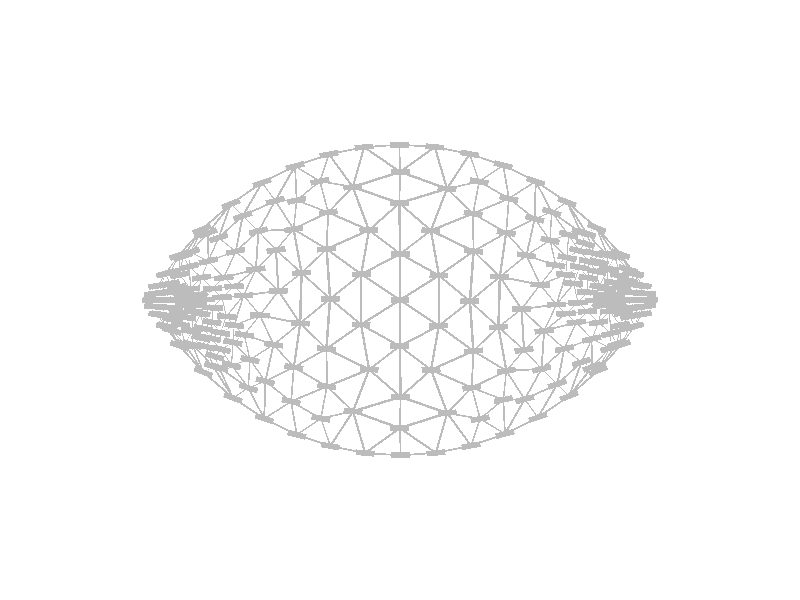 #include "colors.inc"
background { rgb <1, 1, 1> }
camera {location <0, 0, 10>up <0,1,0> right <-1.33,0,0> angle 24look_at <0, 0, 0> sky <0, 1, 0> }
cylinder { <-0.184896, -0.815248, 0>, <0.00255978, -0.827317, 0>, 0.00469609 texture {  pigment { rgb <0.5, 0.5, 0.5> } } }
cylinder { <-0.184896, -0.815248, 0>, <-0.00103898, -0.682574, 0>, 0.0056682 texture {  pigment { rgb <0.5, 0.5, 0.5> } } }
cylinder { <0.00255978, -0.827317, 0>, <-0.00103898, -0.682574, 0>, 0.0036197 texture {  pigment { rgb <0.5, 0.5, 0.5> } } }
cylinder { <0.00255978, -0.827317, 0>, <0.190789, -0.814373, 0>, 0.00471685 texture {  pigment { rgb <0.5, 0.5, 0.5> } } }
cylinder { <0.190789, -0.814373, 0>, <-0.00103898, -0.682574, 0>, 0.00581856 texture {  pigment { rgb <0.5, 0.5, 0.5> } } }
cylinder { <0.190789, -0.814373, 0>, <0.377408, -0.776224, 0>, 0.00476196 texture {  pigment { rgb <0.5, 0.5, 0.5> } } }
cylinder { <0.190789, -0.814373, 0>, <0.250853, -0.602243, 0>, 0.00551174 texture {  pigment { rgb <0.5, 0.5, 0.5> } } }
cylinder { <0.377408, -0.776224, 0>, <0.250853, -0.602243, 0>, 0.0053785 texture {  pigment { rgb <0.5, 0.5, 0.5> } } }
cylinder { <-0.00103898, -0.682574, 0>, <0.250853, -0.602243, 0>, 0.00660978 texture {  pigment { rgb <0.5, 0.5, 0.5> } } }
cylinder { <-0.370138, -0.778389, 0>, <-0.184896, -0.815248, 0>, 0.00472185 texture {  pigment { rgb <0.5, 0.5, 0.5> } } }
cylinder { <-0.370138, -0.778389, 0>, <-0.249784, -0.593093, 0>, 0.00552378 texture {  pigment { rgb <0.5, 0.5, 0.5> } } }
cylinder { <-0.184896, -0.815248, 0>, <-0.249784, -0.593093, 0>, 0.00578592 texture {  pigment { rgb <0.5, 0.5, 0.5> } } }
cylinder { <-0.249784, -0.593093, 0>, <-0.00103898, -0.682574, 0>, 0.00660875 texture {  pigment { rgb <0.5, 0.5, 0.5> } } }
cylinder { <0.557872, -0.713371, 0>, <0.425708, -0.632702, 0>, 0.00387094 texture {  pigment { rgb <0.5, 0.5, 0.5> } } }
cylinder { <0.250853, -0.602243, 0>, <0.425708, -0.632702, 0>, 0.00443719 texture {  pigment { rgb <0.5, 0.5, 0.5> } } }
cylinder { <0.377408, -0.776224, 0>, <0.557872, -0.713371, 0>, 0.0047774 texture {  pigment { rgb <0.5, 0.5, 0.5> } } }
cylinder { <0.565064, -0.377642, 0>, <0.549154, -0.531122, 0>, 0.00385755 texture {  pigment { rgb <0.5, 0.5, 0.5> } } }
cylinder { <0.557872, -0.713371, 0>, <0.549154, -0.531122, 0>, 0.00456142 texture {  pigment { rgb <0.5, 0.5, 0.5> } } }
cylinder { <0.250853, -0.602243, 0>, <0.381698, -0.467051, 0>, 0.00470354 texture {  pigment { rgb <0.5, 0.5, 0.5> } } }
cylinder { <0.565064, -0.377642, 0>, <0.381698, -0.467051, 0>, 0.00510007 texture {  pigment { rgb <0.5, 0.5, 0.5> } } }
cylinder { <-0.370138, -0.778389, 0>, <-0.548381, -0.717731, 0>, 0.00470703 texture {  pigment { rgb <0.5, 0.5, 0.5> } } }
cylinder { <-0.548381, -0.717731, 0>, <-0.420406, -0.63083, 0>, 0.00386728 texture {  pigment { rgb <0.5, 0.5, 0.5> } } }
cylinder { <-0.249784, -0.593093, 0>, <-0.420406, -0.63083, 0>, 0.00436862 texture {  pigment { rgb <0.5, 0.5, 0.5> } } }
cylinder { <-0.548381, -0.717731, 0>, <-0.578773, -0.54085, 0>, 0.00448682 texture {  pigment { rgb <0.5, 0.5, 0.5> } } }
cylinder { <-0.564122, -0.358166, 0>, <-0.578773, -0.54085, 0>, 0.00458178 texture {  pigment { rgb <0.5, 0.5, 0.5> } } }
cylinder { <-0.564122, -0.358166, 0>, <-0.388752, -0.460368, 0>, 0.00507442 texture {  pigment { rgb <0.5, 0.5, 0.5> } } }
cylinder { <-0.249784, -0.593093, 0>, <-0.388752, -0.460368, 0>, 0.00480418 texture {  pigment { rgb <0.5, 0.5, 0.5> } } }
cylinder { <-0.249784, -0.593093, 0>, <0.00294288, -0.516151, 0>, 0.0066045 texture {  pigment { rgb <0.5, 0.5, 0.5> } } }
cylinder { <-0.00103898, -0.682574, 0>, <0.00294288, -0.516151, 0>, 0.00416176 texture {  pigment { rgb <0.5, 0.5, 0.5> } } }
cylinder { <0.250853, -0.602243, 0>, <0.00294288, -0.516151, 0>, 0.00656084 texture {  pigment { rgb <0.5, 0.5, 0.5> } } }
cylinder { <0.250853, -0.602243, 0>, <0.164836, -0.371944, 0>, 0.00614598 texture {  pigment { rgb <0.5, 0.5, 0.5> } } }
cylinder { <0.00294288, -0.516151, 0>, <0.164836, -0.371944, 0>, 0.00542018 texture {  pigment { rgb <0.5, 0.5, 0.5> } } }
cylinder { <-0.249784, -0.593093, 0>, <-0.164216, -0.370027, 0>, 0.00597288 texture {  pigment { rgb <0.5, 0.5, 0.5> } } }
cylinder { <-0.164216, -0.370027, 0>, <0.00294288, -0.516151, 0>, 0.00555057 texture {  pigment { rgb <0.5, 0.5, 0.5> } } }
cylinder { <0.164836, -0.371944, 0>, <0.381698, -0.467051, 0>, 0.00592001 texture {  pigment { rgb <0.5, 0.5, 0.5> } } }
cylinder { <-0.164216, -0.370027, 0>, <-0.388752, -0.460368, 0>, 0.00605073 texture {  pigment { rgb <0.5, 0.5, 0.5> } } }
cylinder { <0.557872, -0.713371, 0>, <0.662957, -0.528659, 0>, 0.00531281 texture {  pigment { rgb <0.5, 0.5, 0.5> } } }
cylinder { <0.752346, -0.36697, 0>, <0.662957, -0.528659, 0>, 0.00461882 texture {  pigment { rgb <0.5, 0.5, 0.5> } } }
cylinder { <0.557872, -0.713371, 0>, <0.732605, -0.625154, 0>, 0.00489348 texture {  pigment { rgb <0.5, 0.5, 0.5> } } }
cylinder { <0.898573, -0.512149, 0>, <0.732605, -0.625154, 0>, 0.00501967 texture {  pigment { rgb <0.5, 0.5, 0.5> } } }
cylinder { <0.752346, -0.36697, 0>, <0.835843, -0.448158, 0>, 0.00291152 texture {  pigment { rgb <0.5, 0.5, 0.5> } } }
cylinder { <0.898573, -0.512149, 0>, <0.835843, -0.448158, 0>, 0.00224024 texture {  pigment { rgb <0.5, 0.5, 0.5> } } }
cylinder { <0.565064, -0.377642, 0>, <0.752346, -0.36697, 0>, 0.00468965 texture {  pigment { rgb <0.5, 0.5, 0.5> } } }
cylinder { <-0.548381, -0.717731, 0>, <-0.721407, -0.632295, 0>, 0.00482423 texture {  pigment { rgb <0.5, 0.5, 0.5> } } }
cylinder { <-0.887169, -0.521664, 0>, <-0.721407, -0.632295, 0>, 0.00498226 texture {  pigment { rgb <0.5, 0.5, 0.5> } } }
cylinder { <-0.721407, -0.632295, 0>, <-0.578773, -0.54085, 0>, 0.00423575 texture {  pigment { rgb <0.5, 0.5, 0.5> } } }
cylinder { <-0.797283, -0.317478, 0>, <-0.715869, -0.432639, 0>, 0.00352582 texture {  pigment { rgb <0.5, 0.5, 0.5> } } }
cylinder { <-0.887169, -0.521664, 0>, <-0.805904, -0.467999, 0>, 0.00243465 texture {  pigment { rgb <0.5, 0.5, 0.5> } } }
cylinder { <-0.797283, -0.317478, 0>, <-0.805904, -0.467999, 0>, 0.00376919 texture {  pigment { rgb <0.5, 0.5, 0.5> } } }
cylinder { <-0.715869, -0.432639, 0>, <-0.672025, -0.237736, 0>, 0.00499432 texture {  pigment { rgb <0.5, 0.5, 0.5> } } }
cylinder { <0.565064, -0.377642, 0>, <0.389691, -0.27172, 0>, 0.00512197 texture {  pigment { rgb <0.5, 0.5, 0.5> } } }
cylinder { <0.164836, -0.371944, 0>, <0.389691, -0.27172, 0>, 0.00615449 texture {  pigment { rgb <0.5, 0.5, 0.5> } } }
cylinder { <0.565064, -0.377642, 0>, <0.523261, -0.144291, 0>, 0.00592666 texture {  pigment { rgb <0.5, 0.5, 0.5> } } }
cylinder { <-0.564122, -0.358166, 0>, <-0.391014, -0.260069, 0>, 0.00497425 texture {  pigment { rgb <0.5, 0.5, 0.5> } } }
cylinder { <-0.564122, -0.358166, 0>, <-0.530726, -0.12394, 0>, 0.00591485 texture {  pigment { rgb <0.5, 0.5, 0.5> } } }
cylinder { <-0.391014, -0.260069, 0>, <-0.164216, -0.370027, 0>, 0.00630122 texture {  pigment { rgb <0.5, 0.5, 0.5> } } }
cylinder { <-0.164216, -0.370027, 0>, <-0.00146492, -0.245976, 0>, 0.00511593 texture {  pigment { rgb <0.5, 0.5, 0.5> } } }
cylinder { <0.00294288, -0.516151, 0>, <-0.00146492, -0.245976, 0>, 0.00675528 texture {  pigment { rgb <0.5, 0.5, 0.5> } } }
cylinder { <0.164836, -0.371944, 0>, <-0.00146492, -0.245976, 0>, 0.00521559 texture {  pigment { rgb <0.5, 0.5, 0.5> } } }
cylinder { <0.752346, -0.36697, 0>, <0.873155, -0.259442, 0>, 0.00404329 texture {  pigment { rgb <0.5, 0.5, 0.5> } } }
cylinder { <0.936265, -0.119065, 0>, <1.01879, -0.207641, 0>, 0.00302662 texture {  pigment { rgb <0.5, 0.5, 0.5> } } }
cylinder { <0.898573, -0.512149, 0>, <0.964332, -0.331381, 0>, 0.00480894 texture {  pigment { rgb <0.5, 0.5, 0.5> } } }
cylinder { <1.05569, -0.119645, 0>, <1.01879, -0.207641, 0>, 0.00238547 texture {  pigment { rgb <0.5, 0.5, 0.5> } } }
cylinder { <0.964332, -0.331381, 0>, <1.01879, -0.207641, 0>, 0.00337986 texture {  pigment { rgb <0.5, 0.5, 0.5> } } }
cylinder { <-0.887169, -0.521664, 0>, <-0.991792, -0.355429, 0>, 0.00491045 texture {  pigment { rgb <0.5, 0.5, 0.5> } } }
cylinder { <-0.949902, -0.26277, 0>, <-1.03282, -0.248231, 0>, 0.00210446 texture {  pigment { rgb <0.5, 0.5, 0.5> } } }
cylinder { <-1.10212, -0.238681, 0>, <-1.03282, -0.248231, 0>, 0.00174904 texture {  pigment { rgb <0.5, 0.5, 0.5> } } }
cylinder { <-0.895141, -0.347336, 0>, <-0.888256, -0.225697, 0>, 0.00304584 texture {  pigment { rgb <0.5, 0.5, 0.5> } } }
cylinder { <-1.04571, -0.151676, 0>, <-1.00464, -0.204609, 0>, 0.00167489 texture {  pigment { rgb <0.5, 0.5, 0.5> } } }
cylinder { <-0.949902, -0.26277, 0>, <-1.00464, -0.204609, 0>, 0.00199671 texture {  pigment { rgb <0.5, 0.5, 0.5> } } }
cylinder { <0.898573, -0.512149, 0>, <1.0528, -0.375519, 0>, 0.00515115 texture {  pigment { rgb <0.5, 0.5, 0.5> } } }
cylinder { <1.17485, -0.239171, 0>, <1.0528, -0.375519, 0>, 0.00457475 texture {  pigment { rgb <0.5, 0.5, 0.5> } } }
cylinder { <1.05569, -0.119645, 0>, <1.11936, -0.178006, 0>, 0.0021592 texture {  pigment { rgb <0.5, 0.5, 0.5> } } }
cylinder { <1.17018, -0.133825, 0>, <1.11936, -0.178006, 0>, 0.00168365 texture {  pigment { rgb <0.5, 0.5, 0.5> } } }
cylinder { <1.17485, -0.239171, 0>, <1.17018, -0.133825, 0>, 0.00263623 texture {  pigment { rgb <0.5, 0.5, 0.5> } } }
cylinder { <-0.887169, -0.521664, 0>, <-1.04466, -0.384575, 0>, 0.0052199 texture {  pigment { rgb <0.5, 0.5, 0.5> } } }
cylinder { <-1.17177, -0.244251, 0>, <-1.04466, -0.384575, 0>, 0.0047334 texture {  pigment { rgb <0.5, 0.5, 0.5> } } }
cylinder { <-1.17177, -0.244251, 0>, <-1.21157, -0.163178, 0>, 0.00225789 texture {  pigment { rgb <0.5, 0.5, 0.5> } } }
cylinder { <-1.16641, -0.129877, 0>, <-1.21157, -0.163178, 0>, 0.00140271 texture {  pigment { rgb <0.5, 0.5, 0.5> } } }
cylinder { <-1.04571, -0.151676, 0>, <-1.1068, -0.168206, 0>, 0.00158217 texture {  pigment { rgb <0.5, 0.5, 0.5> } } }
cylinder { <-1.16641, -0.129877, 0>, <-1.1068, -0.168206, 0>, 0.00177184 texture {  pigment { rgb <0.5, 0.5, 0.5> } } }
cylinder { <0.164836, -0.371944, 0>, <0.206211, -0.137329, 0>, 0.00595589 texture {  pigment { rgb <0.5, 0.5, 0.5> } } }
cylinder { <-0.00146492, -0.245976, 0>, <0.206211, -0.137329, 0>, 0.00585949 texture {  pigment { rgb <0.5, 0.5, 0.5> } } }
cylinder { <0.389691, -0.27172, 0>, <0.206211, -0.137329, 0>, 0.00568582 texture {  pigment { rgb <0.5, 0.5, 0.5> } } }
cylinder { <-0.164216, -0.370027, 0>, <-0.207085, -0.130737, 0>, 0.0060775 texture {  pigment { rgb <0.5, 0.5, 0.5> } } }
cylinder { <-0.207085, -0.130737, 0>, <-0.00146492, -0.245976, 0>, 0.00589277 texture {  pigment { rgb <0.5, 0.5, 0.5> } } }
cylinder { <-0.391014, -0.260069, 0>, <-0.207085, -0.130737, 0>, 0.00562121 texture {  pigment { rgb <0.5, 0.5, 0.5> } } }
cylinder { <-0.797283, -0.317478, 0>, <-0.672025, -0.237736, 0>, 0.00371217 texture {  pigment { rgb <0.5, 0.5, 0.5> } } }
cylinder { <-0.530726, -0.12394, 0>, <-0.672025, -0.237736, 0>, 0.00453561 texture {  pigment { rgb <0.5, 0.5, 0.5> } } }
cylinder { <-0.797283, -0.317478, 0>, <-0.827863, -0.185266, 0>, 0.00339256 texture {  pigment { rgb <0.5, 0.5, 0.5> } } }
cylinder { <-0.831309, 0.0243744, 0>, <-0.880833, -0.135296, 0>, 0.00417935 texture {  pigment { rgb <0.5, 0.5, 0.5> } } }
cylinder { <-0.391014, -0.260069, 0>, <-0.530726, -0.12394, 0>, 0.00487663 texture {  pigment { rgb <0.5, 0.5, 0.5> } } }
cylinder { <-0.391014, -0.260069, 0>, <-0.371739, 0.00671972, 0>, 0.0066871 texture {  pigment { rgb <0.5, 0.5, 0.5> } } }
cylinder { <0.752346, -0.36697, 0>, <0.658783, -0.266068, 0>, 0.00344015 texture {  pigment { rgb <0.5, 0.5, 0.5> } } }
cylinder { <0.523261, -0.144291, 0>, <0.658783, -0.266068, 0>, 0.00455493 texture {  pigment { rgb <0.5, 0.5, 0.5> } } }
cylinder { <0.752346, -0.36697, 0>, <0.765799, -0.164241, 0>, 0.00507938 texture {  pigment { rgb <0.5, 0.5, 0.5> } } }
cylinder { <0.831373, -0.0243791, 0>, <0.765799, -0.164241, 0>, 0.00386177 texture {  pigment { rgb <0.5, 0.5, 0.5> } } }
cylinder { <0.389691, -0.27172, 0>, <0.523261, -0.144291, 0>, 0.00461515 texture {  pigment { rgb <0.5, 0.5, 0.5> } } }
cylinder { <0.389691, -0.27172, 0>, <0.371711, -0.00673024, 0>, 0.00663997 texture {  pigment { rgb <0.5, 0.5, 0.5> } } }
cylinder { <0.206211, -0.137329, 0>, <0.371711, -0.00673024, 0>, 0.00527056 texture {  pigment { rgb <0.5, 0.5, 0.5> } } }
cylinder { <0.523261, -0.144291, 0>, <0.371711, -0.00673024, 0>, 0.00511678 texture {  pigment { rgb <0.5, 0.5, 0.5> } } }
cylinder { <-1.17177, -0.244251, 0>, <-1.23337, -0.140169, 0>, 0.00302364 texture {  pigment { rgb <0.5, 0.5, 0.5> } } }
cylinder { <-1.23826, -0.08184, 0>, <-1.23337, -0.140169, 0>, 0.00146333 texture {  pigment { rgb <0.5, 0.5, 0.5> } } }
cylinder { <-1.18084, -0.00126922, 0>, <-1.2072, -0.0418135, 0>, 0.00120894 texture {  pigment { rgb <0.5, 0.5, 0.5> } } }
cylinder { <-1.23826, -0.08184, 0>, <-1.2072, -0.0418135, 0>, 0.00126657 texture {  pigment { rgb <0.5, 0.5, 0.5> } } }
cylinder { <-1.1068, -0.168206, 0>, <-1.0585, -0.0733505, 0>, 0.00266109 texture {  pigment { rgb <0.5, 0.5, 0.5> } } }
cylinder { <-1.18084, -0.00126922, 0>, <-1.14492, -0.0297106, 0>, 0.00114545 texture {  pigment { rgb <0.5, 0.5, 0.5> } } }
cylinder { <-1.09655, -0.0593653, 0>, <-1.14492, -0.0297106, 0>, 0.00141853 texture {  pigment { rgb <0.5, 0.5, 0.5> } } }
cylinder { <0.523261, -0.144291, 0>, <0.646285, -0.0483777, 0>, 0.00389984 texture {  pigment { rgb <0.5, 0.5, 0.5> } } }
cylinder { <0.831373, -0.0243791, 0>, <0.646285, -0.0483777, 0>, 0.00466594 texture {  pigment { rgb <0.5, 0.5, 0.5> } } }
cylinder { <1.05569, -0.119645, 0>, <0.936265, -0.119065, 0>, 0.00298567 texture {  pigment { rgb <0.5, 0.5, 0.5> } } }
cylinder { <0.831373, -0.0243791, 0>, <0.882114, -0.0728202, 0>, 0.00175378 texture {  pigment { rgb <0.5, 0.5, 0.5> } } }
cylinder { <0.936265, -0.119065, 0>, <0.882114, -0.0728202, 0>, 0.00178025 texture {  pigment { rgb <0.5, 0.5, 0.5> } } }
cylinder { <0.523261, -0.144291, 0>, <0.530704, 0.123924, 0>, 0.00670794 texture {  pigment { rgb <0.5, 0.5, 0.5> } } }
cylinder { <0.206211, -0.137329, 0>, <-1.98772e-05, -6.97043e-06, 0>, 0.00619418 texture {  pigment { rgb <0.5, 0.5, 0.5> } } }
cylinder { <0.206211, -0.137329, 0>, <0.207022, 0.130728, 0>, 0.00670144 texture {  pigment { rgb <0.5, 0.5, 0.5> } } }
cylinder { <-0.00146492, -0.245976, 0>, <-1.98772e-05, -6.97043e-06, 0>, 0.00614934 texture {  pigment { rgb <0.5, 0.5, 0.5> } } }
cylinder { <-0.207085, -0.130737, 0>, <-1.98772e-05, -6.97043e-06, 0>, 0.006122 texture {  pigment { rgb <0.5, 0.5, 0.5> } } }
cylinder { <-1.04571, -0.151676, 0>, <-0.999524, -0.118249, 0>, 0.00142525 texture {  pigment { rgb <0.5, 0.5, 0.5> } } }
cylinder { <-0.923113, -0.0879159, 0>, <-0.999524, -0.118249, 0>, 0.00205529 texture {  pigment { rgb <0.5, 0.5, 0.5> } } }
cylinder { <-0.831309, 0.0243744, 0>, <-0.923113, -0.0879159, 0>, 0.00362605 texture {  pigment { rgb <0.5, 0.5, 0.5> } } }
cylinder { <-0.530726, -0.12394, 0>, <-0.744436, -0.0812182, 0>, 0.00544845 texture {  pigment { rgb <0.5, 0.5, 0.5> } } }
cylinder { <-0.831309, 0.0243744, 0>, <-0.744436, -0.0812182, 0>, 0.0034184 texture {  pigment { rgb <0.5, 0.5, 0.5> } } }
cylinder { <-1.09655, -0.0593653, 0>, <-1.11582, -0.000772415, 0>, 0.00154203 texture {  pigment { rgb <0.5, 0.5, 0.5> } } }
cylinder { <-1.11304, 0.0588461, 0>, <-1.11582, -0.000772415, 0>, 0.00149209 texture {  pigment { rgb <0.5, 0.5, 0.5> } } }
cylinder { <-0.831309, 0.0243744, 0>, <-0.946117, 0.0144431, 0>, 0.00288092 texture {  pigment { rgb <0.5, 0.5, 0.5> } } }
cylinder { <-1.03645, 0.00332862, 0>, <-0.946117, 0.0144431, 0>, 0.00227545 texture {  pigment { rgb <0.5, 0.5, 0.5> } } }
cylinder { <1.05569, -0.119645, 0>, <1.11313, -0.0589685, 0>, 0.00208886 texture {  pigment { rgb <0.5, 0.5, 0.5> } } }
cylinder { <1.18092, 0.0012509, 0>, <1.15219, -0.0278388, 0>, 0.00102213 texture {  pigment { rgb <0.5, 0.5, 0.5> } } }
cylinder { <1.11313, -0.0589685, 0>, <1.15219, -0.0278388, 0>, 0.00124857 texture {  pigment { rgb <0.5, 0.5, 0.5> } } }
cylinder { <0.831373, -0.0243791, 0>, <0.946179, -0.0144603, 0>, 0.00288085 texture {  pigment { rgb <0.5, 0.5, 0.5> } } }
cylinder { <1.03653, -0.00336137, 0>, <0.946179, -0.0144603, 0>, 0.00227586 texture {  pigment { rgb <0.5, 0.5, 0.5> } } }
cylinder { <1.11313, -0.0589685, 0>, <1.11588, 0.000716315, 0>, 0.0014937 texture {  pigment { rgb <0.5, 0.5, 0.5> } } }
cylinder { <1.09665, 0.0593806, 0>, <1.11588, 0.000716315, 0>, 0.00154343 texture {  pigment { rgb <0.5, 0.5, 0.5> } } }
cylinder { <1.17485, -0.239171, 0>, <1.22173, -0.145294, 0>, 0.0026233 texture {  pigment { rgb <0.5, 0.5, 0.5> } } }
cylinder { <1.22198, -0.0878951, 0>, <1.22173, -0.145294, 0>, 0.00143499 texture {  pigment { rgb <0.5, 0.5, 0.5> } } }
cylinder { <1.18092, 0.0012509, 0>, <1.20775, -0.0418021, 0>, 0.0012683 texture {  pigment { rgb <0.5, 0.5, 0.5> } } }
cylinder { <1.22198, -0.0878951, 0>, <1.20775, -0.0418021, 0>, 0.00120594 texture {  pigment { rgb <0.5, 0.5, 0.5> } } }
cylinder { <1.17485, -0.239171, 0>, <1.2464, -0.141741, 0>, 0.003022 texture {  pigment { rgb <0.5, 0.5, 0.5> } } }
cylinder { <1.28595, -0.0770459, 0>, <1.2464, -0.141741, 0>, 0.00189569 texture {  pigment { rgb <0.5, 0.5, 0.5> } } }
cylinder { <1.31739, 0.00112234, 0>, <1.30756, -0.0326205, 0>, 0.000878646 texture {  pigment { rgb <0.5, 0.5, 0.5> } } }
cylinder { <1.28595, -0.0770459, 0>, <1.30756, -0.0326205, 0>, 0.00123503 texture {  pigment { rgb <0.5, 0.5, 0.5> } } }
cylinder { <1.18092, 0.0012509, 0>, <1.22688, -3.14232e-05, 0>, 0.00114948 texture {  pigment { rgb <0.5, 0.5, 0.5> } } }
cylinder { <1.26026, -0.00104819, 0>, <1.22688, -3.14232e-05, 0>, 0.000834919 texture {  pigment { rgb <0.5, 0.5, 0.5> } } }
cylinder { <1.31739, 0.00112234, 0>, <1.29207, 6.5332e-05, 0>, 0.000633452 texture {  pigment { rgb <0.5, 0.5, 0.5> } } }
cylinder { <1.26026, -0.00104819, 0>, <1.29207, 6.5332e-05, 0>, 0.000795768 texture {  pigment { rgb <0.5, 0.5, 0.5> } } }
cylinder { <-1.17177, -0.244251, 0>, <-1.24574, -0.144196, 0>, 0.00311082 texture {  pigment { rgb <0.5, 0.5, 0.5> } } }
cylinder { <-1.28582, -0.0790779, 0>, <-1.24574, -0.144196, 0>, 0.00191155 texture {  pigment { rgb <0.5, 0.5, 0.5> } } }
cylinder { <-1.31729, -0.0011346, 0>, <-1.30758, -0.03453, 0>, 0.00086948 texture {  pigment { rgb <0.5, 0.5, 0.5> } } }
cylinder { <-1.28582, -0.0790779, 0>, <-1.30758, -0.03453, 0>, 0.00123943 texture {  pigment { rgb <0.5, 0.5, 0.5> } } }
cylinder { <-1.31729, -0.0011346, 0>, <-1.29201, -4.24106e-05, 0>, 0.000632701 texture {  pigment { rgb <0.5, 0.5, 0.5> } } }
cylinder { <-1.26021, 0.00108768, 0>, <-1.29201, -4.24106e-05, 0>, 0.000795399 texture {  pigment { rgb <0.5, 0.5, 0.5> } } }
cylinder { <-1.18084, -0.00126922, 0>, <-1.22681, 4.4577e-05, 0>, 0.0011497 texture {  pigment { rgb <0.5, 0.5, 0.5> } } }
cylinder { <-1.26021, 0.00108768, 0>, <-1.22681, 4.4577e-05, 0>, 0.000835314 texture {  pigment { rgb <0.5, 0.5, 0.5> } } }
cylinder { <-0.530726, -0.12394, 0>, <-0.371739, 0.00671972, 0>, 0.00514473 texture {  pigment { rgb <0.5, 0.5, 0.5> } } }
cylinder { <-0.530726, -0.12394, 0>, <-0.523277, 0.144268, 0>, 0.00670779 texture {  pigment { rgb <0.5, 0.5, 0.5> } } }
cylinder { <-0.207085, -0.130737, 0>, <-0.371739, 0.00671972, 0>, 0.00536221 texture {  pigment { rgb <0.5, 0.5, 0.5> } } }
cylinder { <-0.207085, -0.130737, 0>, <-0.206276, 0.137313, 0>, 0.00670128 texture {  pigment { rgb <0.5, 0.5, 0.5> } } }
cylinder { <-0.831309, 0.0243744, 0>, <-0.646253, 0.0484166, 0>, 0.00466527 texture {  pigment { rgb <0.5, 0.5, 0.5> } } }
cylinder { <-0.523277, 0.144268, 0>, <-0.646253, 0.0484166, 0>, 0.00389796 texture {  pigment { rgb <0.5, 0.5, 0.5> } } }
cylinder { <-0.371739, 0.00671972, 0>, <-0.523277, 0.144268, 0>, 0.00511637 texture {  pigment { rgb <0.5, 0.5, 0.5> } } }
cylinder { <0.371711, -0.00673024, 0>, <0.530704, 0.123924, 0>, 0.00514474 texture {  pigment { rgb <0.5, 0.5, 0.5> } } }
cylinder { <0.831373, -0.0243791, 0>, <0.744501, 0.0812321, 0>, 0.00341873 texture {  pigment { rgb <0.5, 0.5, 0.5> } } }
cylinder { <0.530704, 0.123924, 0>, <0.744501, 0.0812321, 0>, 0.00545044 texture {  pigment { rgb <0.5, 0.5, 0.5> } } }
cylinder { <-1.98772e-05, -6.97043e-06, 0>, <0.207022, 0.130728, 0>, 0.00612158 texture {  pigment { rgb <0.5, 0.5, 0.5> } } }
cylinder { <0.371711, -0.00673024, 0>, <0.207022, 0.130728, 0>, 0.0053629 texture {  pigment { rgb <0.5, 0.5, 0.5> } } }
cylinder { <-0.371739, 0.00671972, 0>, <-0.206276, 0.137313, 0>, 0.00526975 texture {  pigment { rgb <0.5, 0.5, 0.5> } } }
cylinder { <-1.98772e-05, -6.97043e-06, 0>, <-0.206276, 0.137313, 0>, 0.00619467 texture {  pigment { rgb <0.5, 0.5, 0.5> } } }
cylinder { <0.831373, -0.0243791, 0>, <0.923194, 0.0879426, 0>, 0.00362692 texture {  pigment { rgb <0.5, 0.5, 0.5> } } }
cylinder { <1.0458, 0.151679, 0>, <0.999615, 0.118262, 0>, 0.00142513 texture {  pigment { rgb <0.5, 0.5, 0.5> } } }
cylinder { <0.923194, 0.0879426, 0>, <0.999615, 0.118262, 0>, 0.00205539 texture {  pigment { rgb <0.5, 0.5, 0.5> } } }
cylinder { <1.18092, 0.0012509, 0>, <1.145, 0.0297097, 0>, 0.0011456 texture {  pigment { rgb <0.5, 0.5, 0.5> } } }
cylinder { <1.09665, 0.0593806, 0>, <1.145, 0.0297097, 0>, 0.00141829 texture {  pigment { rgb <0.5, 0.5, 0.5> } } }
cylinder { <1.05859, 0.0733296, 0>, <1.1069, 0.168218, 0>, 0.0026619 texture {  pigment { rgb <0.5, 0.5, 0.5> } } }
cylinder { <-1.18084, -0.00126922, 0>, <-1.15212, 0.0277645, 0>, 0.0010211 texture {  pigment { rgb <0.5, 0.5, 0.5> } } }
cylinder { <-1.11304, 0.0588461, 0>, <-1.15212, 0.0277645, 0>, 0.00124833 texture {  pigment { rgb <0.5, 0.5, 0.5> } } }
cylinder { <-1.05561, 0.119541, 0>, <-1.11304, 0.0588461, 0>, 0.00208894 texture {  pigment { rgb <0.5, 0.5, 0.5> } } }
cylinder { <-0.831309, 0.0243744, 0>, <-0.882051, 0.0727884, 0>, 0.00175333 texture {  pigment { rgb <0.5, 0.5, 0.5> } } }
cylinder { <-0.936201, 0.119013, 0>, <-0.882051, 0.0727884, 0>, 0.00177992 texture {  pigment { rgb <0.5, 0.5, 0.5> } } }
cylinder { <-1.05561, 0.119541, 0>, <-0.936201, 0.119013, 0>, 0.00298522 texture {  pigment { rgb <0.5, 0.5, 0.5> } } }
cylinder { <-1.31729, -0.0011346, 0>, <-1.30749, 0.0326219, 0>, 0.000878776 texture {  pigment { rgb <0.5, 0.5, 0.5> } } }
cylinder { <-1.28586, 0.0770706, 0>, <-1.30749, 0.0326219, 0>, 0.00123582 texture {  pigment { rgb <0.5, 0.5, 0.5> } } }
cylinder { <-1.17477, 0.239244, 0>, <-1.2463, 0.141764, 0>, 0.00302273 texture {  pigment { rgb <0.5, 0.5, 0.5> } } }
cylinder { <-1.28586, 0.0770706, 0>, <-1.2463, 0.141764, 0>, 0.00189569 texture {  pigment { rgb <0.5, 0.5, 0.5> } } }
cylinder { <-1.18084, -0.00126922, 0>, <-1.20767, 0.0417925, 0>, 0.0012684 texture {  pigment { rgb <0.5, 0.5, 0.5> } } }
cylinder { <-1.22192, 0.08789, 0>, <-1.20767, 0.0417925, 0>, 0.0012062 texture {  pigment { rgb <0.5, 0.5, 0.5> } } }
cylinder { <-1.17477, 0.239244, 0>, <-1.22155, 0.145246, 0>, 0.0026249 texture {  pigment { rgb <0.5, 0.5, 0.5> } } }
cylinder { <-1.22192, 0.08789, 0>, <-1.22155, 0.145246, 0>, 0.00143394 texture {  pigment { rgb <0.5, 0.5, 0.5> } } }
cylinder { <1.18092, 0.0012509, 0>, <1.20726, 0.0418371, 0>, 0.00120971 texture {  pigment { rgb <0.5, 0.5, 0.5> } } }
cylinder { <1.23832, 0.0819237, 0>, <1.20726, 0.0418371, 0>, 0.00126779 texture {  pigment { rgb <0.5, 0.5, 0.5> } } }
cylinder { <1.17184, 0.24429, 0>, <1.23335, 0.140125, 0>, 0.00302425 texture {  pigment { rgb <0.5, 0.5, 0.5> } } }
cylinder { <1.23832, 0.0819237, 0>, <1.23335, 0.140125, 0>, 0.00146033 texture {  pigment { rgb <0.5, 0.5, 0.5> } } }
cylinder { <1.31739, 0.00112234, 0>, <1.30763, 0.034532, 0>, 0.000870108 texture {  pigment { rgb <0.5, 0.5, 0.5> } } }
cylinder { <1.28587, 0.0790698, 0>, <1.30763, 0.034532, 0>, 0.00123923 texture {  pigment { rgb <0.5, 0.5, 0.5> } } }
cylinder { <1.17184, 0.24429, 0>, <1.24577, 0.144246, 0>, 0.00310998 texture {  pigment { rgb <0.5, 0.5, 0.5> } } }
cylinder { <1.28587, 0.0790698, 0>, <1.24577, 0.144246, 0>, 0.00191309 texture {  pigment { rgb <0.5, 0.5, 0.5> } } }
cylinder { <0.371711, -0.00673024, 0>, <0.390917, 0.260043, 0>, 0.00668659 texture {  pigment { rgb <0.5, 0.5, 0.5> } } }
cylinder { <-0.371739, 0.00671972, 0>, <-0.389796, 0.27172, 0>, 0.00664038 texture {  pigment { rgb <0.5, 0.5, 0.5> } } }
cylinder { <0.831373, -0.0243791, 0>, <0.880902, 0.13536, 0>, 0.00418103 texture {  pigment { rgb <0.5, 0.5, 0.5> } } }
cylinder { <0.797277, 0.31746, 0>, <0.827965, 0.185352, 0>, 0.00339064 texture {  pigment { rgb <0.5, 0.5, 0.5> } } }
cylinder { <-0.831309, 0.0243744, 0>, <-0.765743, 0.164228, 0>, 0.00386151 texture {  pigment { rgb <0.5, 0.5, 0.5> } } }
cylinder { <-0.752364, 0.366994, 0>, <-0.765743, 0.164228, 0>, 0.00508017 texture {  pigment { rgb <0.5, 0.5, 0.5> } } }
cylinder { <-1.17477, 0.239244, 0>, <-1.17005, 0.133748, 0>, 0.00264005 texture {  pigment { rgb <0.5, 0.5, 0.5> } } }
cylinder { <-1.05561, 0.119541, 0>, <-1.11922, 0.177911, 0>, 0.00215841 texture {  pigment { rgb <0.5, 0.5, 0.5> } } }
cylinder { <-1.17005, 0.133748, 0>, <-1.11922, 0.177911, 0>, 0.00168324 texture {  pigment { rgb <0.5, 0.5, 0.5> } } }
cylinder { <1.0458, 0.151679, 0>, <1.1069, 0.168218, 0>, 0.0015825 texture {  pigment { rgb <0.5, 0.5, 0.5> } } }
cylinder { <1.16651, 0.12993, 0>, <1.1069, 0.168218, 0>, 0.00177128 texture {  pigment { rgb <0.5, 0.5, 0.5> } } }
cylinder { <1.17184, 0.24429, 0>, <1.21158, 0.163296, 0>, 0.00225548 texture {  pigment { rgb <0.5, 0.5, 0.5> } } }
cylinder { <1.16651, 0.12993, 0>, <1.21158, 0.163296, 0>, 0.0014019 texture {  pigment { rgb <0.5, 0.5, 0.5> } } }
cylinder { <-1.98772e-05, -6.97043e-06, 0>, <0.00135762, 0.245962, 0>, 0.00614931 texture {  pigment { rgb <0.5, 0.5, 0.5> } } }
cylinder { <-0.206276, 0.137313, 0>, <0.00135762, 0.245962, 0>, 0.00585856 texture {  pigment { rgb <0.5, 0.5, 0.5> } } }
cylinder { <0.00135762, 0.245962, 0>, <0.207022, 0.130728, 0>, 0.00589369 texture {  pigment { rgb <0.5, 0.5, 0.5> } } }
cylinder { <0.207022, 0.130728, 0>, <0.390917, 0.260043, 0>, 0.00562026 texture {  pigment { rgb <0.5, 0.5, 0.5> } } }
cylinder { <0.530704, 0.123924, 0>, <0.390917, 0.260043, 0>, 0.00487782 texture {  pigment { rgb <0.5, 0.5, 0.5> } } }
cylinder { <-0.523277, 0.144268, 0>, <-0.389796, 0.27172, 0>, 0.00461394 texture {  pigment { rgb <0.5, 0.5, 0.5> } } }
cylinder { <-0.206276, 0.137313, 0>, <-0.389796, 0.27172, 0>, 0.00568688 texture {  pigment { rgb <0.5, 0.5, 0.5> } } }
cylinder { <0.530704, 0.123924, 0>, <0.672008, 0.237698, 0>, 0.00453536 texture {  pigment { rgb <0.5, 0.5, 0.5> } } }
cylinder { <0.797277, 0.31746, 0>, <0.672008, 0.237698, 0>, 0.00371268 texture {  pigment { rgb <0.5, 0.5, 0.5> } } }
cylinder { <1.0458, 0.151679, 0>, <1.00474, 0.204657, 0>, 0.00167563 texture {  pigment { rgb <0.5, 0.5, 0.5> } } }
cylinder { <0.950024, 0.262854, 0>, <1.00474, 0.204657, 0>, 0.00199698 texture {  pigment { rgb <0.5, 0.5, 0.5> } } }
cylinder { <0.888383, 0.225777, 0>, <0.89522, 0.3474, 0>, 0.00304539 texture {  pigment { rgb <0.5, 0.5, 0.5> } } }
cylinder { <-0.936201, 0.119013, 0>, <-1.01873, 0.207563, 0>, 0.00302611 texture {  pigment { rgb <0.5, 0.5, 0.5> } } }
cylinder { <-0.752364, 0.366994, 0>, <-0.873057, 0.259347, 0>, 0.00404311 texture {  pigment { rgb <0.5, 0.5, 0.5> } } }
cylinder { <-0.523277, 0.144268, 0>, <-0.658802, 0.266087, 0>, 0.00455568 texture {  pigment { rgb <0.5, 0.5, 0.5> } } }
cylinder { <-0.752364, 0.366994, 0>, <-0.658802, 0.266087, 0>, 0.00344021 texture {  pigment { rgb <0.5, 0.5, 0.5> } } }
cylinder { <0.530704, 0.123924, 0>, <0.564023, 0.358125, 0>, 0.00591399 texture {  pigment { rgb <0.5, 0.5, 0.5> } } }
cylinder { <-0.523277, 0.144268, 0>, <-0.565146, 0.377671, 0>, 0.0059282 texture {  pigment { rgb <0.5, 0.5, 0.5> } } }
cylinder { <0.00135762, 0.245962, 0>, <0.164081, 0.37003, 0>, 0.00511565 texture {  pigment { rgb <0.5, 0.5, 0.5> } } }
cylinder { <0.207022, 0.130728, 0>, <0.164081, 0.37003, 0>, 0.00607811 texture {  pigment { rgb <0.5, 0.5, 0.5> } } }
cylinder { <0.164081, 0.37003, 0>, <0.390917, 0.260043, 0>, 0.00630236 texture {  pigment { rgb <0.5, 0.5, 0.5> } } }
cylinder { <-0.206276, 0.137313, 0>, <-0.164966, 0.371904, 0>, 0.00595502 texture {  pigment { rgb <0.5, 0.5, 0.5> } } }
cylinder { <0.00135762, 0.245962, 0>, <-0.164966, 0.371904, 0>, 0.00521565 texture {  pigment { rgb <0.5, 0.5, 0.5> } } }
cylinder { <-0.389796, 0.27172, 0>, <-0.164966, 0.371904, 0>, 0.00615353 texture {  pigment { rgb <0.5, 0.5, 0.5> } } }
cylinder { <1.1022, 0.238699, 0>, <1.03293, 0.248277, 0>, 0.00174834 texture {  pigment { rgb <0.5, 0.5, 0.5> } } }
cylinder { <0.950024, 0.262854, 0>, <1.03293, 0.248277, 0>, 0.0021044 texture {  pigment { rgb <0.5, 0.5, 0.5> } } }
cylinder { <0.887171, 0.521679, 0>, <0.991875, 0.355474, 0>, 0.00491091 texture {  pigment { rgb <0.5, 0.5, 0.5> } } }
cylinder { <1.17184, 0.24429, 0>, <1.04472, 0.384648, 0>, 0.00473411 texture {  pigment { rgb <0.5, 0.5, 0.5> } } }
cylinder { <0.887171, 0.521679, 0>, <1.04472, 0.384648, 0>, 0.00522017 texture {  pigment { rgb <0.5, 0.5, 0.5> } } }
cylinder { <0.797277, 0.31746, 0>, <0.805948, 0.468045, 0>, 0.00377086 texture {  pigment { rgb <0.5, 0.5, 0.5> } } }
cylinder { <0.887171, 0.521679, 0>, <0.805948, 0.468045, 0>, 0.00243336 texture {  pigment { rgb <0.5, 0.5, 0.5> } } }
cylinder { <-1.17477, 0.239244, 0>, <-1.05277, 0.3755, 0>, 0.00457238 texture {  pigment { rgb <0.5, 0.5, 0.5> } } }
cylinder { <-0.898506, 0.512022, 0>, <-1.05277, 0.3755, 0>, 0.00514991 texture {  pigment { rgb <0.5, 0.5, 0.5> } } }
cylinder { <-1.05561, 0.119541, 0>, <-1.01873, 0.207563, 0>, 0.00238591 texture {  pigment { rgb <0.5, 0.5, 0.5> } } }
cylinder { <-0.964218, 0.331285, 0>, <-1.01873, 0.207563, 0>, 0.00337994 texture {  pigment { rgb <0.5, 0.5, 0.5> } } }
cylinder { <-0.898506, 0.512022, 0>, <-0.964218, 0.331285, 0>, 0.0048078 texture {  pigment { rgb <0.5, 0.5, 0.5> } } }
cylinder { <-0.898506, 0.512022, 0>, <-0.835862, 0.448132, 0>, 0.00223694 texture {  pigment { rgb <0.5, 0.5, 0.5> } } }
cylinder { <-0.752364, 0.366994, 0>, <-0.835862, 0.448132, 0>, 0.00291069 texture {  pigment { rgb <0.5, 0.5, 0.5> } } }
cylinder { <0.00135762, 0.245962, 0>, <-0.0031418, 0.516132, 0>, 0.00675518 texture {  pigment { rgb <0.5, 0.5, 0.5> } } }
cylinder { <-0.164966, 0.371904, 0>, <-0.0031418, 0.516132, 0>, 0.00541921 texture {  pigment { rgb <0.5, 0.5, 0.5> } } }
cylinder { <-0.0031418, 0.516132, 0>, <0.164081, 0.37003, 0>, 0.00555142 texture {  pigment { rgb <0.5, 0.5, 0.5> } } }
cylinder { <0.164081, 0.37003, 0>, <0.388677, 0.460341, 0>, 0.00605183 texture {  pigment { rgb <0.5, 0.5, 0.5> } } }
cylinder { <0.390917, 0.260043, 0>, <0.564023, 0.358125, 0>, 0.00497404 texture {  pigment { rgb <0.5, 0.5, 0.5> } } }
cylinder { <0.672008, 0.237698, 0>, <0.715774, 0.432591, 0>, 0.00499368 texture {  pigment { rgb <0.5, 0.5, 0.5> } } }
cylinder { <-0.389796, 0.27172, 0>, <-0.565146, 0.377671, 0>, 0.00512183 texture {  pigment { rgb <0.5, 0.5, 0.5> } } }
cylinder { <-0.164966, 0.371904, 0>, <-0.381723, 0.467059, 0>, 0.00591811 texture {  pigment { rgb <0.5, 0.5, 0.5> } } }
cylinder { <-0.752364, 0.366994, 0>, <-0.565146, 0.377671, 0>, 0.00468806 texture {  pigment { rgb <0.5, 0.5, 0.5> } } }
cylinder { <0.797277, 0.31746, 0>, <0.715774, 0.432591, 0>, 0.00352651 texture {  pigment { rgb <0.5, 0.5, 0.5> } } }
cylinder { <0.721402, 0.63226, 0>, <0.578771, 0.540854, 0>, 0.00423517 texture {  pigment { rgb <0.5, 0.5, 0.5> } } }
cylinder { <0.887171, 0.521679, 0>, <0.721402, 0.63226, 0>, 0.00498169 texture {  pigment { rgb <0.5, 0.5, 0.5> } } }
cylinder { <0.548418, 0.71776, 0>, <0.721402, 0.63226, 0>, 0.00482401 texture {  pigment { rgb <0.5, 0.5, 0.5> } } }
cylinder { <-0.898506, 0.512022, 0>, <-0.732662, 0.625106, 0>, 0.00501824 texture {  pigment { rgb <0.5, 0.5, 0.5> } } }
cylinder { <-0.557879, 0.713372, 0>, <-0.732662, 0.625106, 0>, 0.00489515 texture {  pigment { rgb <0.5, 0.5, 0.5> } } }
cylinder { <-0.752364, 0.366994, 0>, <-0.663004, 0.528726, 0>, 0.0046194 texture {  pigment { rgb <0.5, 0.5, 0.5> } } }
cylinder { <-0.557879, 0.713372, 0>, <-0.663004, 0.528726, 0>, 0.00531188 texture {  pigment { rgb <0.5, 0.5, 0.5> } } }
cylinder { <0.564023, 0.358125, 0>, <0.578771, 0.540854, 0>, 0.00458308 texture {  pigment { rgb <0.5, 0.5, 0.5> } } }
cylinder { <0.548418, 0.71776, 0>, <0.578771, 0.540854, 0>, 0.00448728 texture {  pigment { rgb <0.5, 0.5, 0.5> } } }
cylinder { <-0.557879, 0.713372, 0>, <-0.549225, 0.531118, 0>, 0.0045615 texture {  pigment { rgb <0.5, 0.5, 0.5> } } }
cylinder { <-0.565146, 0.377671, 0>, <-0.549225, 0.531118, 0>, 0.00385677 texture {  pigment { rgb <0.5, 0.5, 0.5> } } }
cylinder { <0.164081, 0.37003, 0>, <0.249709, 0.593037, 0>, 0.00597203 texture {  pigment { rgb <0.5, 0.5, 0.5> } } }
cylinder { <0.249709, 0.593037, 0>, <0.388677, 0.460341, 0>, 0.00480365 texture {  pigment { rgb <0.5, 0.5, 0.5> } } }
cylinder { <0.564023, 0.358125, 0>, <0.388677, 0.460341, 0>, 0.0050741 texture {  pigment { rgb <0.5, 0.5, 0.5> } } }
cylinder { <-0.0031418, 0.516132, 0>, <0.249709, 0.593037, 0>, 0.00660719 texture {  pigment { rgb <0.5, 0.5, 0.5> } } }
cylinder { <-0.164966, 0.371904, 0>, <-0.25087, 0.602288, 0>, 0.00614697 texture {  pigment { rgb <0.5, 0.5, 0.5> } } }
cylinder { <-0.565146, 0.377671, 0>, <-0.381723, 0.467059, 0>, 0.00510111 texture {  pigment { rgb <0.5, 0.5, 0.5> } } }
cylinder { <-0.25087, 0.602288, 0>, <-0.381723, 0.467059, 0>, 0.00470435 texture {  pigment { rgb <0.5, 0.5, 0.5> } } }
cylinder { <-0.0031418, 0.516132, 0>, <-0.25087, 0.602288, 0>, 0.00655707 texture {  pigment { rgb <0.5, 0.5, 0.5> } } }
cylinder { <-0.0031418, 0.516132, 0>, <0.000999158, 0.682581, 0>, 0.00416252 texture {  pigment { rgb <0.5, 0.5, 0.5> } } }
cylinder { <-0.25087, 0.602288, 0>, <0.000999158, 0.682581, 0>, 0.00660894 texture {  pigment { rgb <0.5, 0.5, 0.5> } } }
cylinder { <0.000999158, 0.682581, 0>, <0.249709, 0.593037, 0>, 0.00660846 texture {  pigment { rgb <0.5, 0.5, 0.5> } } }
cylinder { <-0.557879, 0.713372, 0>, <-0.377367, 0.776208, 0>, 0.00477841 texture {  pigment { rgb <0.5, 0.5, 0.5> } } }
cylinder { <-0.557879, 0.713372, 0>, <-0.425689, 0.632647, 0>, 0.00387225 texture {  pigment { rgb <0.5, 0.5, 0.5> } } }
cylinder { <-0.25087, 0.602288, 0>, <-0.425689, 0.632647, 0>, 0.00443588 texture {  pigment { rgb <0.5, 0.5, 0.5> } } }
cylinder { <-0.25087, 0.602288, 0>, <-0.377367, 0.776208, 0>, 0.00537642 texture {  pigment { rgb <0.5, 0.5, 0.5> } } }
cylinder { <0.249709, 0.593037, 0>, <0.370139, 0.778433, 0>, 0.00552693 texture {  pigment { rgb <0.5, 0.5, 0.5> } } }
cylinder { <0.249709, 0.593037, 0>, <0.420391, 0.63085, 0>, 0.0043705 texture {  pigment { rgb <0.5, 0.5, 0.5> } } }
cylinder { <0.548418, 0.71776, 0>, <0.420391, 0.63085, 0>, 0.00386849 texture {  pigment { rgb <0.5, 0.5, 0.5> } } }
cylinder { <0.548418, 0.71776, 0>, <0.370139, 0.778433, 0>, 0.004708 texture {  pigment { rgb <0.5, 0.5, 0.5> } } }
cylinder { <0.249709, 0.593037, 0>, <0.184875, 0.815253, 0>, 0.00578702 texture {  pigment { rgb <0.5, 0.5, 0.5> } } }
cylinder { <0.184875, 0.815253, 0>, <0.370139, 0.778433, 0>, 0.00472218 texture {  pigment { rgb <0.5, 0.5, 0.5> } } }
cylinder { <-0.25087, 0.602288, 0>, <-0.190799, 0.814319, 0>, 0.0055094 texture {  pigment { rgb <0.5, 0.5, 0.5> } } }
cylinder { <-0.377367, 0.776208, 0>, <-0.190799, 0.814319, 0>, 0.00476052 texture {  pigment { rgb <0.5, 0.5, 0.5> } } }
cylinder { <0.000999158, 0.682581, 0>, <0.184875, 0.815253, 0>, 0.00566857 texture {  pigment { rgb <0.5, 0.5, 0.5> } } }
cylinder { <0.000999158, 0.682581, 0>, <-0.190799, 0.814319, 0>, 0.00581707 texture {  pigment { rgb <0.5, 0.5, 0.5> } } }
cylinder { <0.000999158, 0.682581, 0>, <-0.00259893, 0.827279, 0>, 0.00361856 texture {  pigment { rgb <0.5, 0.5, 0.5> } } }
cylinder { <-0.190799, 0.814319, 0>, <-0.00259893, 0.827279, 0>, 0.00471614 texture {  pigment { rgb <0.5, 0.5, 0.5> } } }
cylinder { <-0.00259893, 0.827279, 0>, <0.184875, 0.815253, 0>, 0.00469649 texture {  pigment { rgb <0.5, 0.5, 0.5> } } }
cylinder { <0.662957, -0.528659, 0>, <0.732605, -0.625154, 0>, 0.00297511 texture {  pigment { rgb <0.5, 0.5, 0.5> } } }
cylinder { <0.732605, -0.625154, 0>, <0.835843, -0.448158, 0>, 0.0051226 texture {  pigment { rgb <0.5, 0.5, 0.5> } } }
cylinder { <0.662957, -0.528659, 0>, <0.835843, -0.448158, 0>, 0.00476772 texture {  pigment { rgb <0.5, 0.5, 0.5> } } }
cylinder { <0.565064, -0.377642, 0>, <0.662957, -0.528659, 0>, 0.00449924 texture {  pigment { rgb <0.5, 0.5, 0.5> } } }
cylinder { <-0.721407, -0.632295, 0>, <-0.715869, -0.432639, 0>, 0.00499334 texture {  pigment { rgb <0.5, 0.5, 0.5> } } }
cylinder { <-0.715869, -0.432639, 0>, <-0.805904, -0.467999, 0>, 0.00241824 texture {  pigment { rgb <0.5, 0.5, 0.5> } } }
cylinder { <-0.721407, -0.632295, 0>, <-0.805904, -0.467999, 0>, 0.00461879 texture {  pigment { rgb <0.5, 0.5, 0.5> } } }
cylinder { <-0.564122, -0.358166, 0>, <-0.715869, -0.432639, 0>, 0.00422592 texture {  pigment { rgb <0.5, 0.5, 0.5> } } }
cylinder { <-0.564122, -0.358166, 0>, <-0.672025, -0.237736, 0>, 0.00404246 texture {  pigment { rgb <0.5, 0.5, 0.5> } } }
cylinder { <0.835843, -0.448158, 0>, <0.873155, -0.259442, 0>, 0.00480923 texture {  pigment { rgb <0.5, 0.5, 0.5> } } }
cylinder { <0.873155, -0.259442, 0>, <0.964332, -0.331381, 0>, 0.0029035 texture {  pigment { rgb <0.5, 0.5, 0.5> } } }
cylinder { <0.835843, -0.448158, 0>, <0.964332, -0.331381, 0>, 0.00434067 texture {  pigment { rgb <0.5, 0.5, 0.5> } } }
cylinder { <-0.805904, -0.467999, 0>, <-0.961917, -0.358964, 0>, 0.00475846 texture {  pigment { rgb <0.5, 0.5, 0.5> } } }
cylinder { <-0.991792, -0.355429, 0>, <-0.961917, -0.358964, 0>, 0.000752096 texture {  pigment { rgb <0.5, 0.5, 0.5> } } }
cylinder { <-0.991792, -0.355429, 0>, <-0.98458, -0.300529, 0>, 0.0013843 texture {  pigment { rgb <0.5, 0.5, 0.5> } } }
cylinder { <-0.949902, -0.26277, 0>, <-0.98458, -0.300529, 0>, 0.00128165 texture {  pigment { rgb <0.5, 0.5, 0.5> } } }
cylinder { <-0.805904, -0.467999, 0>, <-0.895141, -0.347336, 0>, 0.00375191 texture {  pigment { rgb <0.5, 0.5, 0.5> } } }
cylinder { <-0.949902, -0.26277, 0>, <-0.895141, -0.347336, 0>, 0.00251869 texture {  pigment { rgb <0.5, 0.5, 0.5> } } }
cylinder { <0.964332, -0.331381, 0>, <1.02069, -0.356464, 0>, 0.00154218 texture {  pigment { rgb <0.5, 0.5, 0.5> } } }
cylinder { <1.0528, -0.375519, 0>, <1.02069, -0.356464, 0>, 0.000933534 texture {  pigment { rgb <0.5, 0.5, 0.5> } } }
cylinder { <1.0528, -0.375519, 0>, <1.15325, -0.23209, 0>, 0.00437758 texture {  pigment { rgb <0.5, 0.5, 0.5> } } }
cylinder { <1.17018, -0.133825, 0>, <1.15325, -0.23209, 0>, 0.00249284 texture {  pigment { rgb <0.5, 0.5, 0.5> } } }
cylinder { <1.01879, -0.207641, 0>, <1.11936, -0.178006, 0>, 0.00262098 texture {  pigment { rgb <0.5, 0.5, 0.5> } } }
cylinder { <1.0528, -0.375519, 0>, <1.11393, -0.254757, 0>, 0.00338379 texture {  pigment { rgb <0.5, 0.5, 0.5> } } }
cylinder { <-0.991792, -0.355429, 0>, <-1.04466, -0.384575, 0>, 0.00150918 texture {  pigment { rgb <0.5, 0.5, 0.5> } } }
cylinder { <-1.04571, -0.151676, 0>, <-1.05802, -0.202433, 0>, 0.00130572 texture {  pigment { rgb <0.5, 0.5, 0.5> } } }
cylinder { <-1.10212, -0.238681, 0>, <-1.05802, -0.202433, 0>, 0.00142722 texture {  pigment { rgb <0.5, 0.5, 0.5> } } }
cylinder { <-1.04466, -0.384575, 0>, <-1.10212, -0.238681, 0>, 0.00392009 texture {  pigment { rgb <0.5, 0.5, 0.5> } } }
cylinder { <-1.04466, -0.384575, 0>, <-1.1436, -0.235978, 0>, 0.00446303 texture {  pigment { rgb <0.5, 0.5, 0.5> } } }
cylinder { <-1.16641, -0.129877, 0>, <-1.1436, -0.235978, 0>, 0.00271317 texture {  pigment { rgb <0.5, 0.5, 0.5> } } }
cylinder { <-0.949902, -0.26277, 0>, <-0.953944, -0.174154, 0>, 0.00221771 texture {  pigment { rgb <0.5, 0.5, 0.5> } } }
cylinder { <-0.923113, -0.0879159, 0>, <-0.953944, -0.174154, 0>, 0.0022896 texture {  pigment { rgb <0.5, 0.5, 0.5> } } }
cylinder { <-0.923113, -0.0879159, 0>, <-0.880833, -0.135296, 0>, 0.00158754 texture {  pigment { rgb <0.5, 0.5, 0.5> } } }
cylinder { <-0.827863, -0.185266, 0>, <-0.880833, -0.135296, 0>, 0.00182052 texture {  pigment { rgb <0.5, 0.5, 0.5> } } }
cylinder { <-0.949902, -0.26277, 0>, <-0.888256, -0.225697, 0>, 0.00179839 texture {  pigment { rgb <0.5, 0.5, 0.5> } } }
cylinder { <-0.827863, -0.185266, 0>, <-0.888256, -0.225697, 0>, 0.00181694 texture {  pigment { rgb <0.5, 0.5, 0.5> } } }
cylinder { <0.658783, -0.266068, 0>, <0.646285, -0.0483777, 0>, 0.00545121 texture {  pigment { rgb <0.5, 0.5, 0.5> } } }
cylinder { <0.646285, -0.0483777, 0>, <0.765799, -0.164241, 0>, 0.00416143 texture {  pigment { rgb <0.5, 0.5, 0.5> } } }
cylinder { <0.658783, -0.266068, 0>, <0.765799, -0.164241, 0>, 0.003693 texture {  pigment { rgb <0.5, 0.5, 0.5> } } }
cylinder { <0.565064, -0.377642, 0>, <0.658783, -0.266068, 0>, 0.00364281 texture {  pigment { rgb <0.5, 0.5, 0.5> } } }
cylinder { <-1.16641, -0.129877, 0>, <-1.20524, -0.10523, 0>, 0.00114979 texture {  pigment { rgb <0.5, 0.5, 0.5> } } }
cylinder { <-1.23826, -0.08184, 0>, <-1.20524, -0.10523, 0>, 0.00101158 texture {  pigment { rgb <0.5, 0.5, 0.5> } } }
cylinder { <-1.18084, -0.00126922, 0>, <-1.17502, -0.0635205, 0>, 0.00156307 texture {  pigment { rgb <0.5, 0.5, 0.5> } } }
cylinder { <-1.16641, -0.129877, 0>, <-1.17502, -0.0635205, 0>, 0.00167282 texture {  pigment { rgb <0.5, 0.5, 0.5> } } }
cylinder { <-1.16641, -0.129877, 0>, <-1.13355, -0.093485, 0>, 0.0012258 texture {  pigment { rgb <0.5, 0.5, 0.5> } } }
cylinder { <-1.09655, -0.0593653, 0>, <-1.13355, -0.093485, 0>, 0.00125832 texture {  pigment { rgb <0.5, 0.5, 0.5> } } }
cylinder { <0.873155, -0.259442, 0>, <0.936265, -0.119065, 0>, 0.00384777 texture {  pigment { rgb <0.5, 0.5, 0.5> } } }
cylinder { <0.765799, -0.164241, 0>, <0.936265, -0.119065, 0>, 0.00440876 texture {  pigment { rgb <0.5, 0.5, 0.5> } } }
cylinder { <0.873155, -0.259442, 0>, <0.765799, -0.164241, 0>, 0.00358718 texture {  pigment { rgb <0.5, 0.5, 0.5> } } }
cylinder { <-0.672025, -0.237736, 0>, <-0.744436, -0.0812182, 0>, 0.00431142 texture {  pigment { rgb <0.5, 0.5, 0.5> } } }
cylinder { <-0.827863, -0.185266, 0>, <-0.744436, -0.0812182, 0>, 0.0033341 texture {  pigment { rgb <0.5, 0.5, 0.5> } } }
cylinder { <-0.827863, -0.185266, 0>, <-0.672025, -0.237736, 0>, 0.00411085 texture {  pigment { rgb <0.5, 0.5, 0.5> } } }
cylinder { <-1.04571, -0.151676, 0>, <-1.0585, -0.0733505, 0>, 0.00198408 texture {  pigment { rgb <0.5, 0.5, 0.5> } } }
cylinder { <-1.03645, 0.00332862, 0>, <-1.0585, -0.0733505, 0>, 0.00199463 texture {  pigment { rgb <0.5, 0.5, 0.5> } } }
cylinder { <-0.923113, -0.0879159, 0>, <-0.993244, -0.0415227, 0>, 0.00210218 texture {  pigment { rgb <0.5, 0.5, 0.5> } } }
cylinder { <-1.03645, 0.00332862, 0>, <-0.993244, -0.0415227, 0>, 0.00155698 texture {  pigment { rgb <0.5, 0.5, 0.5> } } }
cylinder { <-1.09655, -0.0593653, 0>, <-1.07541, -0.0260342, 0>, 0.000986729 texture {  pigment { rgb <0.5, 0.5, 0.5> } } }
cylinder { <-1.03645, 0.00332862, 0>, <-1.07541, -0.0260342, 0>, 0.00121955 texture {  pigment { rgb <0.5, 0.5, 0.5> } } }
cylinder { <0.997641, -0.0602897, 0>, <1.07424, -0.0297637, 0>, 0.00206141 texture {  pigment { rgb <0.5, 0.5, 0.5> } } }
cylinder { <1.11313, -0.0589685, 0>, <1.07424, -0.0297637, 0>, 0.00121597 texture {  pigment { rgb <0.5, 0.5, 0.5> } } }
cylinder { <1.03653, -0.00336137, 0>, <1.07424, -0.0297637, 0>, 0.00115074 texture {  pigment { rgb <0.5, 0.5, 0.5> } } }
cylinder { <0.936265, -0.119065, 0>, <0.997641, -0.0602897, 0>, 0.00212449 texture {  pigment { rgb <0.5, 0.5, 0.5> } } }
cylinder { <1.03653, -0.00336137, 0>, <0.997641, -0.0602897, 0>, 0.00172365 texture {  pigment { rgb <0.5, 0.5, 0.5> } } }
cylinder { <1.22198, -0.0878951, 0>, <1.26925, -0.077995, 0>, 0.0012076 texture {  pigment { rgb <0.5, 0.5, 0.5> } } }
cylinder { <1.28595, -0.0770459, 0>, <1.26925, -0.077995, 0>, 0.000418027 texture {  pigment { rgb <0.5, 0.5, 0.5> } } }
cylinder { <1.28595, -0.0770459, 0>, <1.27889, -0.0366121, 0>, 0.00102614 texture {  pigment { rgb <0.5, 0.5, 0.5> } } }
cylinder { <1.26026, -0.00104819, 0>, <1.27889, -0.0366121, 0>, 0.0010037 texture {  pigment { rgb <0.5, 0.5, 0.5> } } }
cylinder { <1.22198, -0.0878951, 0>, <1.24286, -0.0428227, 0>, 0.00124187 texture {  pigment { rgb <0.5, 0.5, 0.5> } } }
cylinder { <1.26026, -0.00104819, 0>, <1.24286, -0.0428227, 0>, 0.00113135 texture {  pigment { rgb <0.5, 0.5, 0.5> } } }
cylinder { <1.17018, -0.133825, 0>, <1.11313, -0.0589685, 0>, 0.00235296 texture {  pigment { rgb <0.5, 0.5, 0.5> } } }
cylinder { <1.11313, -0.0589685, 0>, <1.18574, -0.0697095, 0>, 0.00183482 texture {  pigment { rgb <0.5, 0.5, 0.5> } } }
cylinder { <1.22198, -0.0878951, 0>, <1.18574, -0.0697095, 0>, 0.00101369 texture {  pigment { rgb <0.5, 0.5, 0.5> } } }
cylinder { <1.17018, -0.133825, 0>, <1.22198, -0.0878951, 0>, 0.0017306 texture {  pigment { rgb <0.5, 0.5, 0.5> } } }
cylinder { <-1.23826, -0.08184, 0>, <-1.26958, -0.0778702, 0>, 0.000789179 texture {  pigment { rgb <0.5, 0.5, 0.5> } } }
cylinder { <-1.28582, -0.0790779, 0>, <-1.26958, -0.0778702, 0>, 0.000407244 texture {  pigment { rgb <0.5, 0.5, 0.5> } } }
cylinder { <-1.23826, -0.08184, 0>, <-1.2483, -0.0397736, 0>, 0.00108121 texture {  pigment { rgb <0.5, 0.5, 0.5> } } }
cylinder { <-1.26021, 0.00108768, 0>, <-1.2483, -0.0397736, 0>, 0.00106403 texture {  pigment { rgb <0.5, 0.5, 0.5> } } }
cylinder { <-1.28582, -0.0790779, 0>, <-1.27909, -0.0361793, 0>, 0.00108559 texture {  pigment { rgb <0.5, 0.5, 0.5> } } }
cylinder { <-1.26021, 0.00108768, 0>, <-1.27909, -0.0361793, 0>, 0.0010444 texture {  pigment { rgb <0.5, 0.5, 0.5> } } }
cylinder { <-0.530726, -0.12394, 0>, <-0.646253, 0.0484166, 0>, 0.00518733 texture {  pigment { rgb <0.5, 0.5, 0.5> } } }
cylinder { <-0.744436, -0.0812182, 0>, <-0.646253, 0.0484166, 0>, 0.00406548 texture {  pigment { rgb <0.5, 0.5, 0.5> } } }
cylinder { <0.530704, 0.123924, 0>, <0.646285, -0.0483777, 0>, 0.00518691 texture {  pigment { rgb <0.5, 0.5, 0.5> } } }
cylinder { <0.646285, -0.0483777, 0>, <0.744501, 0.0812321, 0>, 0.0040655 texture {  pigment { rgb <0.5, 0.5, 0.5> } } }
cylinder { <1.03653, -0.00336137, 0>, <0.993325, 0.0415167, 0>, 0.00155745 texture {  pigment { rgb <0.5, 0.5, 0.5> } } }
cylinder { <0.923194, 0.0879426, 0>, <0.993325, 0.0415167, 0>, 0.00210264 texture {  pigment { rgb <0.5, 0.5, 0.5> } } }
cylinder { <1.0458, 0.151679, 0>, <1.05859, 0.0733296, 0>, 0.0019847 texture {  pigment { rgb <0.5, 0.5, 0.5> } } }
cylinder { <1.03653, -0.00336137, 0>, <1.05859, 0.0733296, 0>, 0.00199502 texture {  pigment { rgb <0.5, 0.5, 0.5> } } }
cylinder { <1.03653, -0.00336137, 0>, <1.07551, 0.0260224, 0>, 0.0012203 texture {  pigment { rgb <0.5, 0.5, 0.5> } } }
cylinder { <1.09665, 0.0593806, 0>, <1.07551, 0.0260224, 0>, 0.00098727 texture {  pigment { rgb <0.5, 0.5, 0.5> } } }
cylinder { <-1.03645, 0.00332862, 0>, <-1.07417, 0.029685, 0>, 0.00115041 texture {  pigment { rgb <0.5, 0.5, 0.5> } } }
cylinder { <-1.11304, 0.0588461, 0>, <-1.07417, 0.029685, 0>, 0.00121466 texture {  pigment { rgb <0.5, 0.5, 0.5> } } }
cylinder { <-1.07417, 0.029685, 0>, <-0.997582, 0.0602453, 0>, 0.00206161 texture {  pigment { rgb <0.5, 0.5, 0.5> } } }
cylinder { <-1.03645, 0.00332862, 0>, <-0.997582, 0.0602453, 0>, 0.0017231 texture {  pigment { rgb <0.5, 0.5, 0.5> } } }
cylinder { <-0.936201, 0.119013, 0>, <-0.997582, 0.0602453, 0>, 0.00212444 texture {  pigment { rgb <0.5, 0.5, 0.5> } } }
cylinder { <-1.26021, 0.00108768, 0>, <-1.27886, 0.0366009, 0>, 0.00100283 texture {  pigment { rgb <0.5, 0.5, 0.5> } } }
cylinder { <-1.28586, 0.0770706, 0>, <-1.27886, 0.0366009, 0>, 0.00102675 texture {  pigment { rgb <0.5, 0.5, 0.5> } } }
cylinder { <-1.28586, 0.0770706, 0>, <-1.26915, 0.0779222, 0>, 0.000418244 texture {  pigment { rgb <0.5, 0.5, 0.5> } } }
cylinder { <-1.22192, 0.08789, 0>, <-1.26915, 0.0779222, 0>, 0.00120675 texture {  pigment { rgb <0.5, 0.5, 0.5> } } }
cylinder { <-1.26021, 0.00108768, 0>, <-1.24278, 0.0428457, 0>, 0.00113128 texture {  pigment { rgb <0.5, 0.5, 0.5> } } }
cylinder { <-1.22192, 0.08789, 0>, <-1.24278, 0.0428457, 0>, 0.00124098 texture {  pigment { rgb <0.5, 0.5, 0.5> } } }
cylinder { <1.26026, -0.00104819, 0>, <1.24834, 0.0398314, 0>, 0.00106452 texture {  pigment { rgb <0.5, 0.5, 0.5> } } }
cylinder { <1.23832, 0.0819237, 0>, <1.24834, 0.0398314, 0>, 0.00108171 texture {  pigment { rgb <0.5, 0.5, 0.5> } } }
cylinder { <1.23832, 0.0819237, 0>, <1.26965, 0.0778581, 0>, 0.000789605 texture {  pigment { rgb <0.5, 0.5, 0.5> } } }
cylinder { <1.28587, 0.0790698, 0>, <1.26965, 0.0778581, 0>, 0.000406808 texture {  pigment { rgb <0.5, 0.5, 0.5> } } }
cylinder { <1.26026, -0.00104819, 0>, <1.27916, 0.0361733, 0>, 0.00104368 texture {  pigment { rgb <0.5, 0.5, 0.5> } } }
cylinder { <1.28587, 0.0790698, 0>, <1.27916, 0.0361733, 0>, 0.00108545 texture {  pigment { rgb <0.5, 0.5, 0.5> } } }
cylinder { <0.744501, 0.0812321, 0>, <0.672008, 0.237698, 0>, 0.00431109 texture {  pigment { rgb <0.5, 0.5, 0.5> } } }
cylinder { <0.672008, 0.237698, 0>, <0.827965, 0.185352, 0>, 0.00411268 texture {  pigment { rgb <0.5, 0.5, 0.5> } } }
cylinder { <0.744501, 0.0812321, 0>, <0.827965, 0.185352, 0>, 0.00333607 texture {  pigment { rgb <0.5, 0.5, 0.5> } } }
cylinder { <-0.936201, 0.119013, 0>, <-0.873057, 0.259347, 0>, 0.00384715 texture {  pigment { rgb <0.5, 0.5, 0.5> } } }
cylinder { <-0.873057, 0.259347, 0>, <-0.765743, 0.164228, 0>, 0.00358503 texture {  pigment { rgb <0.5, 0.5, 0.5> } } }
cylinder { <-0.936201, 0.119013, 0>, <-0.765743, 0.164228, 0>, 0.00440884 texture {  pigment { rgb <0.5, 0.5, 0.5> } } }
cylinder { <-1.11304, 0.0588461, 0>, <-1.18565, 0.0696487, 0>, 0.00183533 texture {  pigment { rgb <0.5, 0.5, 0.5> } } }
cylinder { <-1.22192, 0.08789, 0>, <-1.18565, 0.0696487, 0>, 0.00101491 texture {  pigment { rgb <0.5, 0.5, 0.5> } } }
cylinder { <-1.11304, 0.0588461, 0>, <-1.17005, 0.133748, 0>, 0.00235324 texture {  pigment { rgb <0.5, 0.5, 0.5> } } }
cylinder { <-1.22192, 0.08789, 0>, <-1.17005, 0.133748, 0>, 0.00173091 texture {  pigment { rgb <0.5, 0.5, 0.5> } } }
cylinder { <1.18092, 0.0012509, 0>, <1.1751, 0.0635393, 0>, 0.00156399 texture {  pigment { rgb <0.5, 0.5, 0.5> } } }
cylinder { <1.16651, 0.12993, 0>, <1.1751, 0.0635393, 0>, 0.00167359 texture {  pigment { rgb <0.5, 0.5, 0.5> } } }
cylinder { <1.23832, 0.0819237, 0>, <1.20528, 0.105308, 0>, 0.00101195 texture {  pigment { rgb <0.5, 0.5, 0.5> } } }
cylinder { <1.16651, 0.12993, 0>, <1.20528, 0.105308, 0>, 0.00114821 texture {  pigment { rgb <0.5, 0.5, 0.5> } } }
cylinder { <1.09665, 0.0593806, 0>, <1.13366, 0.0935152, 0>, 0.00125869 texture {  pigment { rgb <0.5, 0.5, 0.5> } } }
cylinder { <1.16651, 0.12993, 0>, <1.13366, 0.0935152, 0>, 0.00122617 texture {  pigment { rgb <0.5, 0.5, 0.5> } } }
cylinder { <0.923194, 0.0879426, 0>, <0.95404, 0.174208, 0>, 0.00229035 texture {  pigment { rgb <0.5, 0.5, 0.5> } } }
cylinder { <0.950024, 0.262854, 0>, <0.95404, 0.174208, 0>, 0.00221842 texture {  pigment { rgb <0.5, 0.5, 0.5> } } }
cylinder { <0.827965, 0.185352, 0>, <0.888383, 0.225777, 0>, 0.00181737 texture {  pigment { rgb <0.5, 0.5, 0.5> } } }
cylinder { <0.950024, 0.262854, 0>, <0.888383, 0.225777, 0>, 0.00179832 texture {  pigment { rgb <0.5, 0.5, 0.5> } } }
cylinder { <0.923194, 0.0879426, 0>, <0.880902, 0.13536, 0>, 0.00158843 texture {  pigment { rgb <0.5, 0.5, 0.5> } } }
cylinder { <0.827965, 0.185352, 0>, <0.880902, 0.13536, 0>, 0.0018203 texture {  pigment { rgb <0.5, 0.5, 0.5> } } }
cylinder { <-0.646253, 0.0484166, 0>, <-0.658802, 0.266087, 0>, 0.00545079 texture {  pigment { rgb <0.5, 0.5, 0.5> } } }
cylinder { <-0.765743, 0.164228, 0>, <-0.658802, 0.266087, 0>, 0.00369218 texture {  pigment { rgb <0.5, 0.5, 0.5> } } }
cylinder { <-0.765743, 0.164228, 0>, <-0.646253, 0.0484166, 0>, 0.00416008 texture {  pigment { rgb <0.5, 0.5, 0.5> } } }
cylinder { <-0.565146, 0.377671, 0>, <-0.658802, 0.266087, 0>, 0.00364198 texture {  pigment { rgb <0.5, 0.5, 0.5> } } }
cylinder { <1.0458, 0.151679, 0>, <1.0581, 0.202445, 0>, 0.00130589 texture {  pigment { rgb <0.5, 0.5, 0.5> } } }
cylinder { <1.1022, 0.238699, 0>, <1.0581, 0.202445, 0>, 0.00142722 texture {  pigment { rgb <0.5, 0.5, 0.5> } } }
cylinder { <1.04472, 0.384648, 0>, <1.1022, 0.238699, 0>, 0.00392149 texture {  pigment { rgb <0.5, 0.5, 0.5> } } }
cylinder { <0.991875, 0.355474, 0>, <1.04472, 0.384648, 0>, 0.00150916 texture {  pigment { rgb <0.5, 0.5, 0.5> } } }
cylinder { <1.16651, 0.12993, 0>, <1.14372, 0.236013, 0>, 0.00271264 texture {  pigment { rgb <0.5, 0.5, 0.5> } } }
cylinder { <1.04472, 0.384648, 0>, <1.14372, 0.236013, 0>, 0.00446457 texture {  pigment { rgb <0.5, 0.5, 0.5> } } }
cylinder { <0.950024, 0.262854, 0>, <0.984688, 0.300593, 0>, 0.00128107 texture {  pigment { rgb <0.5, 0.5, 0.5> } } }
cylinder { <0.991875, 0.355474, 0>, <0.984688, 0.300593, 0>, 0.00138374 texture {  pigment { rgb <0.5, 0.5, 0.5> } } }
cylinder { <0.991875, 0.355474, 0>, <0.961982, 0.35901, 0>, 0.000752553 texture {  pigment { rgb <0.5, 0.5, 0.5> } } }
cylinder { <0.805948, 0.468045, 0>, <0.961982, 0.35901, 0>, 0.00475889 texture {  pigment { rgb <0.5, 0.5, 0.5> } } }
cylinder { <0.950024, 0.262854, 0>, <0.89522, 0.3474, 0>, 0.00251889 texture {  pigment { rgb <0.5, 0.5, 0.5> } } }
cylinder { <0.805948, 0.468045, 0>, <0.89522, 0.3474, 0>, 0.00375205 texture {  pigment { rgb <0.5, 0.5, 0.5> } } }
cylinder { <-1.17005, 0.133748, 0>, <-1.153, 0.232043, 0>, 0.00249407 texture {  pigment { rgb <0.5, 0.5, 0.5> } } }
cylinder { <-1.05277, 0.3755, 0>, <-1.153, 0.232043, 0>, 0.0043751 texture {  pigment { rgb <0.5, 0.5, 0.5> } } }
cylinder { <-1.05277, 0.3755, 0>, <-1.02057, 0.356382, 0>, 0.000936152 texture {  pigment { rgb <0.5, 0.5, 0.5> } } }
cylinder { <-0.964218, 0.331285, 0>, <-1.02057, 0.356382, 0>, 0.00154219 texture {  pigment { rgb <0.5, 0.5, 0.5> } } }
cylinder { <-1.11922, 0.177911, 0>, <-1.01873, 0.207563, 0>, 0.0026195 texture {  pigment { rgb <0.5, 0.5, 0.5> } } }
cylinder { <-1.05277, 0.3755, 0>, <-1.11384, 0.25467, 0>, 0.00338474 texture {  pigment { rgb <0.5, 0.5, 0.5> } } }
cylinder { <-0.873057, 0.259347, 0>, <-0.964218, 0.331285, 0>, 0.00290317 texture {  pigment { rgb <0.5, 0.5, 0.5> } } }
cylinder { <-0.873057, 0.259347, 0>, <-0.835862, 0.448132, 0>, 0.00481037 texture {  pigment { rgb <0.5, 0.5, 0.5> } } }
cylinder { <-0.964218, 0.331285, 0>, <-0.835862, 0.448132, 0>, 0.0043394 texture {  pigment { rgb <0.5, 0.5, 0.5> } } }
cylinder { <0.564023, 0.358125, 0>, <0.672008, 0.237698, 0>, 0.00404378 texture {  pigment { rgb <0.5, 0.5, 0.5> } } }
cylinder { <0.805948, 0.468045, 0>, <0.715774, 0.432591, 0>, 0.00242232 texture {  pigment { rgb <0.5, 0.5, 0.5> } } }
cylinder { <0.715774, 0.432591, 0>, <0.721402, 0.63226, 0>, 0.0049937 texture {  pigment { rgb <0.5, 0.5, 0.5> } } }
cylinder { <0.805948, 0.468045, 0>, <0.721402, 0.63226, 0>, 0.00461753 texture {  pigment { rgb <0.5, 0.5, 0.5> } } }
cylinder { <-0.835862, 0.448132, 0>, <-0.732662, 0.625106, 0>, 0.00512163 texture {  pigment { rgb <0.5, 0.5, 0.5> } } }
cylinder { <-0.732662, 0.625106, 0>, <-0.663004, 0.528726, 0>, 0.00297293 texture {  pigment { rgb <0.5, 0.5, 0.5> } } }
cylinder { <-0.835862, 0.448132, 0>, <-0.663004, 0.528726, 0>, 0.00476806 texture {  pigment { rgb <0.5, 0.5, 0.5> } } }
cylinder { <0.564023, 0.358125, 0>, <0.715774, 0.432591, 0>, 0.00422594 texture {  pigment { rgb <0.5, 0.5, 0.5> } } }
cylinder { <-0.565146, 0.377671, 0>, <-0.663004, 0.528726, 0>, 0.00449958 texture {  pigment { rgb <0.5, 0.5, 0.5> } } }
cylinder { <0.377408, -0.776224, 0>, <0.425708, -0.632702, 0>, 0.00378576 texture {  pigment { rgb <0.5, 0.5, 0.5> } } }
cylinder { <0.549154, -0.531122, 0>, <0.381698, -0.467051, 0>, 0.00448238 texture {  pigment { rgb <0.5, 0.5, 0.5> } } }
cylinder { <0.381698, -0.467051, 0>, <0.425708, -0.632702, 0>, 0.00428494 texture {  pigment { rgb <0.5, 0.5, 0.5> } } }
cylinder { <0.549154, -0.531122, 0>, <0.425708, -0.632702, 0>, 0.00399669 texture {  pigment { rgb <0.5, 0.5, 0.5> } } }
cylinder { <-0.370138, -0.778389, 0>, <-0.420406, -0.63083, 0>, 0.00389714 texture {  pigment { rgb <0.5, 0.5, 0.5> } } }
cylinder { <-0.578773, -0.54085, 0>, <-0.388752, -0.460368, 0>, 0.00515905 texture {  pigment { rgb <0.5, 0.5, 0.5> } } }
cylinder { <-0.388752, -0.460368, 0>, <-0.420406, -0.63083, 0>, 0.00433441 texture {  pigment { rgb <0.5, 0.5, 0.5> } } }
cylinder { <-0.578773, -0.54085, 0>, <-0.420406, -0.63083, 0>, 0.00455361 texture {  pigment { rgb <0.5, 0.5, 0.5> } } }
cylinder { <0.389691, -0.27172, 0>, <0.381698, -0.467051, 0>, 0.00488737 texture {  pigment { rgb <0.5, 0.5, 0.5> } } }
cylinder { <-0.391014, -0.260069, 0>, <-0.388752, -0.460368, 0>, 0.00500778 texture {  pigment { rgb <0.5, 0.5, 0.5> } } }
cylinder { <0.662957, -0.528659, 0>, <0.549154, -0.531122, 0>, 0.00284574 texture {  pigment { rgb <0.5, 0.5, 0.5> } } }
cylinder { <-0.715869, -0.432639, 0>, <-0.578773, -0.54085, 0>, 0.00436642 texture {  pigment { rgb <0.5, 0.5, 0.5> } } }
cylinder { <0.873155, -0.259442, 0>, <1.01879, -0.207641, 0>, 0.00386439 texture {  pigment { rgb <0.5, 0.5, 0.5> } } }
cylinder { <0.898573, -0.512149, 0>, <1.02069, -0.356464, 0>, 0.0049466 texture {  pigment { rgb <0.5, 0.5, 0.5> } } }
cylinder { <1.01879, -0.207641, 0>, <1.02069, -0.356464, 0>, 0.00372089 texture {  pigment { rgb <0.5, 0.5, 0.5> } } }
cylinder { <1.02069, -0.356464, 0>, <1.11393, -0.254757, 0>, 0.00344951 texture {  pigment { rgb <0.5, 0.5, 0.5> } } }
cylinder { <1.01879, -0.207641, 0>, <1.11393, -0.254757, 0>, 0.00265416 texture {  pigment { rgb <0.5, 0.5, 0.5> } } }
cylinder { <1.17485, -0.239171, 0>, <1.15325, -0.23209, 0>, 0.000568219 texture {  pigment { rgb <0.5, 0.5, 0.5> } } }
cylinder { <1.11936, -0.178006, 0>, <1.15325, -0.23209, 0>, 0.00159565 texture {  pigment { rgb <0.5, 0.5, 0.5> } } }
cylinder { <1.11393, -0.254757, 0>, <1.15325, -0.23209, 0>, 0.00113458 texture {  pigment { rgb <0.5, 0.5, 0.5> } } }
cylinder { <1.11393, -0.254757, 0>, <1.11936, -0.178006, 0>, 0.00192355 texture {  pigment { rgb <0.5, 0.5, 0.5> } } }
cylinder { <-1.17177, -0.244251, 0>, <-1.1436, -0.235978, 0>, 0.000734064 texture {  pigment { rgb <0.5, 0.5, 0.5> } } }
cylinder { <-0.991792, -0.355429, 0>, <-1.10212, -0.238681, 0>, 0.00401582 texture {  pigment { rgb <0.5, 0.5, 0.5> } } }
cylinder { <-1.1068, -0.168206, 0>, <-1.1436, -0.235978, 0>, 0.00192795 texture {  pigment { rgb <0.5, 0.5, 0.5> } } }
cylinder { <-1.1436, -0.235978, 0>, <-1.10212, -0.238681, 0>, 0.00103903 texture {  pigment { rgb <0.5, 0.5, 0.5> } } }
cylinder { <-1.1068, -0.168206, 0>, <-1.10212, -0.238681, 0>, 0.00176573 texture {  pigment { rgb <0.5, 0.5, 0.5> } } }
cylinder { <-1.09655, -0.0593653, 0>, <-1.1068, -0.168206, 0>, 0.00273306 texture {  pigment { rgb <0.5, 0.5, 0.5> } } }
cylinder { <1.11313, -0.0589685, 0>, <1.11936, -0.178006, 0>, 0.00298001 texture {  pigment { rgb <0.5, 0.5, 0.5> } } }
cylinder { <-1.11304, 0.0588461, 0>, <-1.11922, 0.177911, 0>, 0.00298064 texture {  pigment { rgb <0.5, 0.5, 0.5> } } }
cylinder { <1.09665, 0.0593806, 0>, <1.1069, 0.168218, 0>, 0.00273297 texture {  pigment { rgb <0.5, 0.5, 0.5> } } }
cylinder { <1.1069, 0.168218, 0>, <1.14372, 0.236013, 0>, 0.00192869 texture {  pigment { rgb <0.5, 0.5, 0.5> } } }
cylinder { <1.14372, 0.236013, 0>, <1.1022, 0.238699, 0>, 0.00104001 texture {  pigment { rgb <0.5, 0.5, 0.5> } } }
cylinder { <1.1069, 0.168218, 0>, <1.1022, 0.238699, 0>, 0.00176594 texture {  pigment { rgb <0.5, 0.5, 0.5> } } }
cylinder { <1.17184, 0.24429, 0>, <1.14372, 0.236013, 0>, 0.00073291 texture {  pigment { rgb <0.5, 0.5, 0.5> } } }
cylinder { <0.991875, 0.355474, 0>, <1.1022, 0.238699, 0>, 0.00401625 texture {  pigment { rgb <0.5, 0.5, 0.5> } } }
cylinder { <-1.17477, 0.239244, 0>, <-1.153, 0.232043, 0>, 0.000573285 texture {  pigment { rgb <0.5, 0.5, 0.5> } } }
cylinder { <-1.11922, 0.177911, 0>, <-1.153, 0.232043, 0>, 0.00159513 texture {  pigment { rgb <0.5, 0.5, 0.5> } } }
cylinder { <-1.153, 0.232043, 0>, <-1.11384, 0.25467, 0>, 0.00113059 texture {  pigment { rgb <0.5, 0.5, 0.5> } } }
cylinder { <-1.11922, 0.177911, 0>, <-1.11384, 0.25467, 0>, 0.00192368 texture {  pigment { rgb <0.5, 0.5, 0.5> } } }
cylinder { <-0.898506, 0.512022, 0>, <-1.02057, 0.356382, 0>, 0.0049449 texture {  pigment { rgb <0.5, 0.5, 0.5> } } }
cylinder { <-1.01873, 0.207563, 0>, <-1.02057, 0.356382, 0>, 0.00372074 texture {  pigment { rgb <0.5, 0.5, 0.5> } } }
cylinder { <-1.11384, 0.25467, 0>, <-1.02057, 0.356382, 0>, 0.00345011 texture {  pigment { rgb <0.5, 0.5, 0.5> } } }
cylinder { <-1.11384, 0.25467, 0>, <-1.01873, 0.207563, 0>, 0.00265354 texture {  pigment { rgb <0.5, 0.5, 0.5> } } }
cylinder { <-0.873057, 0.259347, 0>, <-1.01873, 0.207563, 0>, 0.00386503 texture {  pigment { rgb <0.5, 0.5, 0.5> } } }
cylinder { <0.715774, 0.432591, 0>, <0.578771, 0.540854, 0>, 0.0043654 texture {  pigment { rgb <0.5, 0.5, 0.5> } } }
cylinder { <-0.663004, 0.528726, 0>, <-0.549225, 0.531118, 0>, 0.00284511 texture {  pigment { rgb <0.5, 0.5, 0.5> } } }
cylinder { <0.390917, 0.260043, 0>, <0.388677, 0.460341, 0>, 0.00500777 texture {  pigment { rgb <0.5, 0.5, 0.5> } } }
cylinder { <-0.389796, 0.27172, 0>, <-0.381723, 0.467059, 0>, 0.00488764 texture {  pigment { rgb <0.5, 0.5, 0.5> } } }
cylinder { <-0.549225, 0.531118, 0>, <-0.381723, 0.467059, 0>, 0.00448332 texture {  pigment { rgb <0.5, 0.5, 0.5> } } }
cylinder { <-0.381723, 0.467059, 0>, <-0.425689, 0.632647, 0>, 0.00428313 texture {  pigment { rgb <0.5, 0.5, 0.5> } } }
cylinder { <-0.549225, 0.531118, 0>, <-0.425689, 0.632647, 0>, 0.00399761 texture {  pigment { rgb <0.5, 0.5, 0.5> } } }
cylinder { <-0.377367, 0.776208, 0>, <-0.425689, 0.632647, 0>, 0.00378686 texture {  pigment { rgb <0.5, 0.5, 0.5> } } }
cylinder { <0.388677, 0.460341, 0>, <0.578771, 0.540854, 0>, 0.00516103 texture {  pigment { rgb <0.5, 0.5, 0.5> } } }
cylinder { <0.578771, 0.540854, 0>, <0.420391, 0.63085, 0>, 0.00455408 texture {  pigment { rgb <0.5, 0.5, 0.5> } } }
cylinder { <0.388677, 0.460341, 0>, <0.420391, 0.63085, 0>, 0.00433582 texture {  pigment { rgb <0.5, 0.5, 0.5> } } }
cylinder { <0.370139, 0.778433, 0>, <0.420391, 0.63085, 0>, 0.00389759 texture {  pigment { rgb <0.5, 0.5, 0.5> } } }
cylinder { <-0.887169, -0.521664, 0>, <-0.961917, -0.358964, 0>, 0.00447622 texture {  pigment { rgb <0.5, 0.5, 0.5> } } }
cylinder { <-0.797283, -0.317478, 0>, <-0.895141, -0.347336, 0>, 0.0025578 texture {  pigment { rgb <0.5, 0.5, 0.5> } } }
cylinder { <-1.00464, -0.204609, 0>, <-1.05802, -0.202433, 0>, 0.00133555 texture {  pigment { rgb <0.5, 0.5, 0.5> } } }
cylinder { <-1.05802, -0.202433, 0>, <-1.03282, -0.248231, 0>, 0.00130686 texture {  pigment { rgb <0.5, 0.5, 0.5> } } }
cylinder { <-1.00464, -0.204609, 0>, <-1.03282, -0.248231, 0>, 0.00129827 texture {  pigment { rgb <0.5, 0.5, 0.5> } } }
cylinder { <-0.961917, -0.358964, 0>, <-0.895141, -0.347336, 0>, 0.00169451 texture {  pigment { rgb <0.5, 0.5, 0.5> } } }
cylinder { <-0.895141, -0.347336, 0>, <-0.98458, -0.300529, 0>, 0.00252365 texture {  pigment { rgb <0.5, 0.5, 0.5> } } }
cylinder { <-0.961917, -0.358964, 0>, <-0.98458, -0.300529, 0>, 0.0015669 texture {  pigment { rgb <0.5, 0.5, 0.5> } } }
cylinder { <-1.1436, -0.235978, 0>, <-1.21157, -0.163178, 0>, 0.00249 texture {  pigment { rgb <0.5, 0.5, 0.5> } } }
cylinder { <-0.991792, -0.355429, 0>, <-1.03282, -0.248231, 0>, 0.00286948 texture {  pigment { rgb <0.5, 0.5, 0.5> } } }
cylinder { <-1.03282, -0.248231, 0>, <-0.98458, -0.300529, 0>, 0.00177865 texture {  pigment { rgb <0.5, 0.5, 0.5> } } }
cylinder { <-1.1068, -0.168206, 0>, <-1.05802, -0.202433, 0>, 0.00148973 texture {  pigment { rgb <0.5, 0.5, 0.5> } } }
cylinder { <-1.00464, -0.204609, 0>, <-0.999524, -0.118249, 0>, 0.00216277 texture {  pigment { rgb <0.5, 0.5, 0.5> } } }
cylinder { <-0.953944, -0.174154, 0>, <-0.999524, -0.118249, 0>, 0.00180328 texture {  pigment { rgb <0.5, 0.5, 0.5> } } }
cylinder { <-1.00464, -0.204609, 0>, <-0.953944, -0.174154, 0>, 0.00147849 texture {  pigment { rgb <0.5, 0.5, 0.5> } } }
cylinder { <-0.797283, -0.317478, 0>, <-0.888256, -0.225697, 0>, 0.00323068 texture {  pigment { rgb <0.5, 0.5, 0.5> } } }
cylinder { <-0.953944, -0.174154, 0>, <-0.888256, -0.225697, 0>, 0.00208742 texture {  pigment { rgb <0.5, 0.5, 0.5> } } }
cylinder { <-0.888256, -0.225697, 0>, <-0.880833, -0.135296, 0>, 0.00226765 texture {  pigment { rgb <0.5, 0.5, 0.5> } } }
cylinder { <-0.953944, -0.174154, 0>, <-0.880833, -0.135296, 0>, 0.00206992 texture {  pigment { rgb <0.5, 0.5, 0.5> } } }
cylinder { <-1.21157, -0.163178, 0>, <-1.23337, -0.140169, 0>, 0.000792436 texture {  pigment { rgb <0.5, 0.5, 0.5> } } }
cylinder { <-1.23337, -0.140169, 0>, <-1.20524, -0.10523, 0>, 0.00112136 texture {  pigment { rgb <0.5, 0.5, 0.5> } } }
cylinder { <-1.21157, -0.163178, 0>, <-1.20524, -0.10523, 0>, 0.0014573 texture {  pigment { rgb <0.5, 0.5, 0.5> } } }
cylinder { <-1.1068, -0.168206, 0>, <-1.13355, -0.093485, 0>, 0.00198417 texture {  pigment { rgb <0.5, 0.5, 0.5> } } }
cylinder { <-1.20524, -0.10523, 0>, <-1.2072, -0.0418135, 0>, 0.00158618 texture {  pigment { rgb <0.5, 0.5, 0.5> } } }
cylinder { <-1.20524, -0.10523, 0>, <-1.17502, -0.0635205, 0>, 0.00128763 texture {  pigment { rgb <0.5, 0.5, 0.5> } } }
cylinder { <-1.17502, -0.0635205, 0>, <-1.2072, -0.0418135, 0>, 0.000970348 texture {  pigment { rgb <0.5, 0.5, 0.5> } } }
cylinder { <-1.14492, -0.0297106, 0>, <-1.13355, -0.093485, 0>, 0.00161951 texture {  pigment { rgb <0.5, 0.5, 0.5> } } }
cylinder { <-1.13355, -0.093485, 0>, <-1.17502, -0.0635205, 0>, 0.00127913 texture {  pigment { rgb <0.5, 0.5, 0.5> } } }
cylinder { <-1.14492, -0.0297106, 0>, <-1.17502, -0.0635205, 0>, 0.0011317 texture {  pigment { rgb <0.5, 0.5, 0.5> } } }
cylinder { <0.765799, -0.164241, 0>, <0.882114, -0.0728202, 0>, 0.00369855 texture {  pigment { rgb <0.5, 0.5, 0.5> } } }
cylinder { <-0.744436, -0.0812182, 0>, <-0.880833, -0.135296, 0>, 0.00366815 texture {  pigment { rgb <0.5, 0.5, 0.5> } } }
cylinder { <-0.999524, -0.118249, 0>, <-0.993244, -0.0415227, 0>, 0.00192457 texture {  pigment { rgb <0.5, 0.5, 0.5> } } }
cylinder { <-0.993244, -0.0415227, 0>, <-1.0585, -0.0733505, 0>, 0.00181509 texture {  pigment { rgb <0.5, 0.5, 0.5> } } }
cylinder { <-0.999524, -0.118249, 0>, <-1.0585, -0.0733505, 0>, 0.00185303 texture {  pigment { rgb <0.5, 0.5, 0.5> } } }
cylinder { <-1.14492, -0.0297106, 0>, <-1.15212, 0.0277645, 0>, 0.00144809 texture {  pigment { rgb <0.5, 0.5, 0.5> } } }
cylinder { <-1.11582, -0.000772415, 0>, <-1.15212, 0.0277645, 0>, 0.00115429 texture {  pigment { rgb <0.5, 0.5, 0.5> } } }
cylinder { <-1.14492, -0.0297106, 0>, <-1.11582, -0.000772415, 0>, 0.00102603 texture {  pigment { rgb <0.5, 0.5, 0.5> } } }
cylinder { <-0.923113, -0.0879159, 0>, <-0.946117, 0.0144431, 0>, 0.0026228 texture {  pigment { rgb <0.5, 0.5, 0.5> } } }
cylinder { <-0.993244, -0.0415227, 0>, <-0.946117, 0.0144431, 0>, 0.00182913 texture {  pigment { rgb <0.5, 0.5, 0.5> } } }
cylinder { <-1.09655, -0.0593653, 0>, <-1.0585, -0.0733505, 0>, 0.00101343 texture {  pigment { rgb <0.5, 0.5, 0.5> } } }
cylinder { <-1.0585, -0.0733505, 0>, <-1.07541, -0.0260342, 0>, 0.00125618 texture {  pigment { rgb <0.5, 0.5, 0.5> } } }
cylinder { <1.05569, -0.119645, 0>, <0.997641, -0.0602897, 0>, 0.00207557 texture {  pigment { rgb <0.5, 0.5, 0.5> } } }
cylinder { <0.882114, -0.0728202, 0>, <0.997641, -0.0602897, 0>, 0.00290511 texture {  pigment { rgb <0.5, 0.5, 0.5> } } }
cylinder { <0.997641, -0.0602897, 0>, <0.946179, -0.0144603, 0>, 0.00172276 texture {  pigment { rgb <0.5, 0.5, 0.5> } } }
cylinder { <0.882114, -0.0728202, 0>, <0.946179, -0.0144603, 0>, 0.00216654 texture {  pigment { rgb <0.5, 0.5, 0.5> } } }
cylinder { <1.15219, -0.0278388, 0>, <1.145, 0.0297097, 0>, 0.00144988 texture {  pigment { rgb <0.5, 0.5, 0.5> } } }
cylinder { <1.11588, 0.000716315, 0>, <1.145, 0.0297097, 0>, 0.00102731 texture {  pigment { rgb <0.5, 0.5, 0.5> } } }
cylinder { <1.15219, -0.0278388, 0>, <1.11588, 0.000716315, 0>, 0.00115474 texture {  pigment { rgb <0.5, 0.5, 0.5> } } }
cylinder { <1.05569, -0.119645, 0>, <1.07424, -0.0297637, 0>, 0.00229438 texture {  pigment { rgb <0.5, 0.5, 0.5> } } }
cylinder { <1.22173, -0.145294, 0>, <1.2464, -0.141741, 0>, 0.000623079 texture {  pigment { rgb <0.5, 0.5, 0.5> } } }
cylinder { <1.2464, -0.141741, 0>, <1.26925, -0.077995, 0>, 0.00169301 texture {  pigment { rgb <0.5, 0.5, 0.5> } } }
cylinder { <1.22198, -0.0878951, 0>, <1.2464, -0.141741, 0>, 0.00147813 texture {  pigment { rgb <0.5, 0.5, 0.5> } } }
cylinder { <1.20775, -0.0418021, 0>, <1.22688, -3.14232e-05, 0>, 0.00114852 texture {  pigment { rgb <0.5, 0.5, 0.5> } } }
cylinder { <1.22688, -3.14232e-05, 0>, <1.24286, -0.0428227, 0>, 0.00114194 texture {  pigment { rgb <0.5, 0.5, 0.5> } } }
cylinder { <1.20775, -0.0418021, 0>, <1.24286, -0.0428227, 0>, 0.000877992 texture {  pigment { rgb <0.5, 0.5, 0.5> } } }
cylinder { <1.30756, -0.0326205, 0>, <1.29207, 6.5332e-05, 0>, 0.000904207 texture {  pigment { rgb <0.5, 0.5, 0.5> } } }
cylinder { <1.29207, 6.5332e-05, 0>, <1.27889, -0.0366121, 0>, 0.000974356 texture {  pigment { rgb <0.5, 0.5, 0.5> } } }
cylinder { <1.30756, -0.0326205, 0>, <1.27889, -0.0366121, 0>, 0.000723577 texture {  pigment { rgb <0.5, 0.5, 0.5> } } }
cylinder { <1.26925, -0.077995, 0>, <1.24286, -0.0428227, 0>, 0.00109939 texture {  pigment { rgb <0.5, 0.5, 0.5> } } }
cylinder { <1.24286, -0.0428227, 0>, <1.27889, -0.0366121, 0>, 0.000914059 texture {  pigment { rgb <0.5, 0.5, 0.5> } } }
cylinder { <1.26925, -0.077995, 0>, <1.27889, -0.0366121, 0>, 0.00106224 texture {  pigment { rgb <0.5, 0.5, 0.5> } } }
cylinder { <1.17018, -0.133825, 0>, <1.22173, -0.145294, 0>, 0.00132013 texture {  pigment { rgb <0.5, 0.5, 0.5> } } }
cylinder { <1.20775, -0.0418021, 0>, <1.15219, -0.0278388, 0>, 0.00143234 texture {  pigment { rgb <0.5, 0.5, 0.5> } } }
cylinder { <1.20775, -0.0418021, 0>, <1.18574, -0.0697095, 0>, 0.000888678 texture {  pigment { rgb <0.5, 0.5, 0.5> } } }
cylinder { <1.15219, -0.0278388, 0>, <1.18574, -0.0697095, 0>, 0.00134132 texture {  pigment { rgb <0.5, 0.5, 0.5> } } }
cylinder { <1.17018, -0.133825, 0>, <1.18574, -0.0697095, 0>, 0.00164936 texture {  pigment { rgb <0.5, 0.5, 0.5> } } }
cylinder { <-1.23337, -0.140169, 0>, <-1.24574, -0.144196, 0>, 0.000325336 texture {  pigment { rgb <0.5, 0.5, 0.5> } } }
cylinder { <-1.24574, -0.144196, 0>, <-1.26958, -0.0778702, 0>, 0.00176192 texture {  pigment { rgb <0.5, 0.5, 0.5> } } }
cylinder { <-1.23826, -0.08184, 0>, <-1.24574, -0.144196, 0>, 0.00157009 texture {  pigment { rgb <0.5, 0.5, 0.5> } } }
cylinder { <-1.30758, -0.03453, 0>, <-1.29201, -4.24106e-05, 0>, 0.000946 texture {  pigment { rgb <0.5, 0.5, 0.5> } } }
cylinder { <-1.29201, -4.24106e-05, 0>, <-1.27909, -0.0361793, 0>, 0.000959402 texture {  pigment { rgb <0.5, 0.5, 0.5> } } }
cylinder { <-1.30758, -0.03453, 0>, <-1.27909, -0.0361793, 0>, 0.000713402 texture {  pigment { rgb <0.5, 0.5, 0.5> } } }
cylinder { <-1.2072, -0.0418135, 0>, <-1.22681, 4.4577e-05, 0>, 0.00115563 texture {  pigment { rgb <0.5, 0.5, 0.5> } } }
cylinder { <-1.22681, 4.4577e-05, 0>, <-1.2483, -0.0397736, 0>, 0.00113115 texture {  pigment { rgb <0.5, 0.5, 0.5> } } }
cylinder { <-1.2072, -0.0418135, 0>, <-1.2483, -0.0397736, 0>, 0.00102878 texture {  pigment { rgb <0.5, 0.5, 0.5> } } }
cylinder { <-1.26958, -0.0778702, 0>, <-1.2483, -0.0397736, 0>, 0.00109086 texture {  pigment { rgb <0.5, 0.5, 0.5> } } }
cylinder { <-1.27909, -0.0361793, 0>, <-1.2483, -0.0397736, 0>, 0.00077493 texture {  pigment { rgb <0.5, 0.5, 0.5> } } }
cylinder { <-1.26958, -0.0778702, 0>, <-1.27909, -0.0361793, 0>, 0.00106907 texture {  pigment { rgb <0.5, 0.5, 0.5> } } }
cylinder { <0.923194, 0.0879426, 0>, <0.946179, -0.0144603, 0>, 0.00262377 texture {  pigment { rgb <0.5, 0.5, 0.5> } } }
cylinder { <0.946179, -0.0144603, 0>, <0.993325, 0.0415167, 0>, 0.00182965 texture {  pigment { rgb <0.5, 0.5, 0.5> } } }
cylinder { <1.07424, -0.0297637, 0>, <1.07551, 0.0260224, 0>, 0.00139502 texture {  pigment { rgb <0.5, 0.5, 0.5> } } }
cylinder { <1.07551, 0.0260224, 0>, <1.11588, 0.000716315, 0>, 0.00119116 texture {  pigment { rgb <0.5, 0.5, 0.5> } } }
cylinder { <1.07424, -0.0297637, 0>, <1.11588, 0.000716315, 0>, 0.00129016 texture {  pigment { rgb <0.5, 0.5, 0.5> } } }
cylinder { <0.999615, 0.118262, 0>, <0.993325, 0.0415167, 0>, 0.00192506 texture {  pigment { rgb <0.5, 0.5, 0.5> } } }
cylinder { <0.993325, 0.0415167, 0>, <1.05859, 0.0733296, 0>, 0.00181523 texture {  pigment { rgb <0.5, 0.5, 0.5> } } }
cylinder { <0.999615, 0.118262, 0>, <1.05859, 0.0733296, 0>, 0.00185363 texture {  pigment { rgb <0.5, 0.5, 0.5> } } }
cylinder { <1.09665, 0.0593806, 0>, <1.05859, 0.0733296, 0>, 0.00101324 texture {  pigment { rgb <0.5, 0.5, 0.5> } } }
cylinder { <1.07551, 0.0260224, 0>, <1.05859, 0.0733296, 0>, 0.00125603 texture {  pigment { rgb <0.5, 0.5, 0.5> } } }
cylinder { <-1.07541, -0.0260342, 0>, <-1.07417, 0.029685, 0>, 0.00139332 texture {  pigment { rgb <0.5, 0.5, 0.5> } } }
cylinder { <-1.07417, 0.029685, 0>, <-1.11582, -0.000772415, 0>, 0.00128986 texture {  pigment { rgb <0.5, 0.5, 0.5> } } }
cylinder { <-1.07541, -0.0260342, 0>, <-1.11582, -0.000772415, 0>, 0.00119143 texture {  pigment { rgb <0.5, 0.5, 0.5> } } }
cylinder { <-0.882051, 0.0727884, 0>, <-0.997582, 0.0602453, 0>, 0.00290524 texture {  pigment { rgb <0.5, 0.5, 0.5> } } }
cylinder { <-0.997582, 0.0602453, 0>, <-0.946117, 0.0144431, 0>, 0.00172237 texture {  pigment { rgb <0.5, 0.5, 0.5> } } }
cylinder { <-0.882051, 0.0727884, 0>, <-0.946117, 0.0144431, 0>, 0.00216631 texture {  pigment { rgb <0.5, 0.5, 0.5> } } }
cylinder { <-1.05561, 0.119541, 0>, <-1.07417, 0.029685, 0>, 0.00229385 texture {  pigment { rgb <0.5, 0.5, 0.5> } } }
cylinder { <-1.05561, 0.119541, 0>, <-0.997582, 0.0602453, 0>, 0.00207412 texture {  pigment { rgb <0.5, 0.5, 0.5> } } }
cylinder { <-1.29201, -4.24106e-05, 0>, <-1.30749, 0.0326219, 0>, 0.000903685 texture {  pigment { rgb <0.5, 0.5, 0.5> } } }
cylinder { <-1.30749, 0.0326219, 0>, <-1.27886, 0.0366009, 0>, 0.000722531 texture {  pigment { rgb <0.5, 0.5, 0.5> } } }
cylinder { <-1.29201, -4.24106e-05, 0>, <-1.27886, 0.0366009, 0>, 0.000973238 texture {  pigment { rgb <0.5, 0.5, 0.5> } } }
cylinder { <-1.22681, 4.4577e-05, 0>, <-1.20767, 0.0417925, 0>, 0.00114816 texture {  pigment { rgb <0.5, 0.5, 0.5> } } }
cylinder { <-1.20767, 0.0417925, 0>, <-1.24278, 0.0428457, 0>, 0.000877954 texture {  pigment { rgb <0.5, 0.5, 0.5> } } }
cylinder { <-1.22681, 4.4577e-05, 0>, <-1.24278, 0.0428457, 0>, 0.00114202 texture {  pigment { rgb <0.5, 0.5, 0.5> } } }
cylinder { <-1.2463, 0.141764, 0>, <-1.22155, 0.145246, 0>, 0.000624799 texture {  pigment { rgb <0.5, 0.5, 0.5> } } }
cylinder { <-1.22192, 0.08789, 0>, <-1.2463, 0.141764, 0>, 0.00147836 texture {  pigment { rgb <0.5, 0.5, 0.5> } } }
cylinder { <-1.2463, 0.141764, 0>, <-1.26915, 0.0779222, 0>, 0.00169516 texture {  pigment { rgb <0.5, 0.5, 0.5> } } }
cylinder { <-1.27886, 0.0366009, 0>, <-1.24278, 0.0428457, 0>, 0.000915535 texture {  pigment { rgb <0.5, 0.5, 0.5> } } }
cylinder { <-1.24278, 0.0428457, 0>, <-1.26915, 0.0779222, 0>, 0.00109711 texture {  pigment { rgb <0.5, 0.5, 0.5> } } }
cylinder { <-1.27886, 0.0366009, 0>, <-1.26915, 0.0779222, 0>, 0.00106119 texture {  pigment { rgb <0.5, 0.5, 0.5> } } }
cylinder { <1.22688, -3.14232e-05, 0>, <1.20726, 0.0418371, 0>, 0.00115588 texture {  pigment { rgb <0.5, 0.5, 0.5> } } }
cylinder { <1.20726, 0.0418371, 0>, <1.24834, 0.0398314, 0>, 0.0010282 texture {  pigment { rgb <0.5, 0.5, 0.5> } } }
cylinder { <1.22688, -3.14232e-05, 0>, <1.24834, 0.0398314, 0>, 0.00113187 texture {  pigment { rgb <0.5, 0.5, 0.5> } } }
cylinder { <1.29207, 6.5332e-05, 0>, <1.30763, 0.034532, 0>, 0.000945429 texture {  pigment { rgb <0.5, 0.5, 0.5> } } }
cylinder { <1.30763, 0.034532, 0>, <1.27916, 0.0361733, 0>, 0.000712905 texture {  pigment { rgb <0.5, 0.5, 0.5> } } }
cylinder { <1.29207, 6.5332e-05, 0>, <1.27916, 0.0361733, 0>, 0.000958635 texture {  pigment { rgb <0.5, 0.5, 0.5> } } }
cylinder { <1.23335, 0.140125, 0>, <1.24577, 0.144246, 0>, 0.000327283 texture {  pigment { rgb <0.5, 0.5, 0.5> } } }
cylinder { <1.24577, 0.144246, 0>, <1.26965, 0.0778581, 0>, 0.00176373 texture {  pigment { rgb <0.5, 0.5, 0.5> } } }
cylinder { <1.23832, 0.0819237, 0>, <1.24577, 0.144246, 0>, 0.00156914 texture {  pigment { rgb <0.5, 0.5, 0.5> } } }
cylinder { <1.24834, 0.0398314, 0>, <1.27916, 0.0361733, 0>, 0.000775927 texture {  pigment { rgb <0.5, 0.5, 0.5> } } }
cylinder { <1.27916, 0.0361733, 0>, <1.26965, 0.0778581, 0>, 0.00106894 texture {  pigment { rgb <0.5, 0.5, 0.5> } } }
cylinder { <1.24834, 0.0398314, 0>, <1.26965, 0.0778581, 0>, 0.00108968 texture {  pigment { rgb <0.5, 0.5, 0.5> } } }
cylinder { <-0.765743, 0.164228, 0>, <-0.882051, 0.0727884, 0>, 0.00369872 texture {  pigment { rgb <0.5, 0.5, 0.5> } } }
cylinder { <-1.20767, 0.0417925, 0>, <-1.15212, 0.0277645, 0>, 0.00143252 texture {  pigment { rgb <0.5, 0.5, 0.5> } } }
cylinder { <-1.20767, 0.0417925, 0>, <-1.18565, 0.0696487, 0>, 0.000887755 texture {  pigment { rgb <0.5, 0.5, 0.5> } } }
cylinder { <-1.15212, 0.0277645, 0>, <-1.18565, 0.0696487, 0>, 0.00134137 texture {  pigment { rgb <0.5, 0.5, 0.5> } } }
cylinder { <-1.17005, 0.133748, 0>, <-1.22155, 0.145246, 0>, 0.00131936 texture {  pigment { rgb <0.5, 0.5, 0.5> } } }
cylinder { <-1.17005, 0.133748, 0>, <-1.18565, 0.0696487, 0>, 0.00164929 texture {  pigment { rgb <0.5, 0.5, 0.5> } } }
cylinder { <1.145, 0.0297097, 0>, <1.13366, 0.0935152, 0>, 0.00162015 texture {  pigment { rgb <0.5, 0.5, 0.5> } } }
cylinder { <1.13366, 0.0935152, 0>, <1.1751, 0.0635393, 0>, 0.00127867 texture {  pigment { rgb <0.5, 0.5, 0.5> } } }
cylinder { <1.145, 0.0297097, 0>, <1.1751, 0.0635393, 0>, 0.00113201 texture {  pigment { rgb <0.5, 0.5, 0.5> } } }
cylinder { <1.1069, 0.168218, 0>, <1.13366, 0.0935152, 0>, 0.00198376 texture {  pigment { rgb <0.5, 0.5, 0.5> } } }
cylinder { <1.23335, 0.140125, 0>, <1.21158, 0.163296, 0>, 0.000794773 texture {  pigment { rgb <0.5, 0.5, 0.5> } } }
cylinder { <1.21158, 0.163296, 0>, <1.20528, 0.105308, 0>, 0.00145823 texture {  pigment { rgb <0.5, 0.5, 0.5> } } }
cylinder { <1.23335, 0.140125, 0>, <1.20528, 0.105308, 0>, 0.00111797 texture {  pigment { rgb <0.5, 0.5, 0.5> } } }
cylinder { <1.20726, 0.0418371, 0>, <1.20528, 0.105308, 0>, 0.00158754 texture {  pigment { rgb <0.5, 0.5, 0.5> } } }
cylinder { <1.1751, 0.0635393, 0>, <1.20528, 0.105308, 0>, 0.00128835 texture {  pigment { rgb <0.5, 0.5, 0.5> } } }
cylinder { <1.20726, 0.0418371, 0>, <1.1751, 0.0635393, 0>, 0.000970052 texture {  pigment { rgb <0.5, 0.5, 0.5> } } }
cylinder { <0.999615, 0.118262, 0>, <1.00474, 0.204657, 0>, 0.00216368 texture {  pigment { rgb <0.5, 0.5, 0.5> } } }
cylinder { <0.95404, 0.174208, 0>, <1.00474, 0.204657, 0>, 0.00147854 texture {  pigment { rgb <0.5, 0.5, 0.5> } } }
cylinder { <0.999615, 0.118262, 0>, <0.95404, 0.174208, 0>, 0.00180399 texture {  pigment { rgb <0.5, 0.5, 0.5> } } }
cylinder { <0.744501, 0.0812321, 0>, <0.880902, 0.13536, 0>, 0.0036687 texture {  pigment { rgb <0.5, 0.5, 0.5> } } }
cylinder { <0.797277, 0.31746, 0>, <0.888383, 0.225777, 0>, 0.00323128 texture {  pigment { rgb <0.5, 0.5, 0.5> } } }
cylinder { <0.880902, 0.13536, 0>, <0.95404, 0.174208, 0>, 0.00207036 texture {  pigment { rgb <0.5, 0.5, 0.5> } } }
cylinder { <0.95404, 0.174208, 0>, <0.888383, 0.225777, 0>, 0.0020872 texture {  pigment { rgb <0.5, 0.5, 0.5> } } }
cylinder { <0.880902, 0.13536, 0>, <0.888383, 0.225777, 0>, 0.00226815 texture {  pigment { rgb <0.5, 0.5, 0.5> } } }
cylinder { <1.1069, 0.168218, 0>, <1.0581, 0.202445, 0>, 0.00149007 texture {  pigment { rgb <0.5, 0.5, 0.5> } } }
cylinder { <1.14372, 0.236013, 0>, <1.21158, 0.163296, 0>, 0.00248667 texture {  pigment { rgb <0.5, 0.5, 0.5> } } }
cylinder { <1.0581, 0.202445, 0>, <1.00474, 0.204657, 0>, 0.00133523 texture {  pigment { rgb <0.5, 0.5, 0.5> } } }
cylinder { <1.00474, 0.204657, 0>, <1.03293, 0.248277, 0>, 0.00129838 texture {  pigment { rgb <0.5, 0.5, 0.5> } } }
cylinder { <1.0581, 0.202445, 0>, <1.03293, 0.248277, 0>, 0.00130729 texture {  pigment { rgb <0.5, 0.5, 0.5> } } }
cylinder { <0.991875, 0.355474, 0>, <1.03293, 0.248277, 0>, 0.00286972 texture {  pigment { rgb <0.5, 0.5, 0.5> } } }
cylinder { <1.03293, 0.248277, 0>, <0.984688, 0.300593, 0>, 0.00177906 texture {  pigment { rgb <0.5, 0.5, 0.5> } } }
cylinder { <0.797277, 0.31746, 0>, <0.89522, 0.3474, 0>, 0.00256041 texture {  pigment { rgb <0.5, 0.5, 0.5> } } }
cylinder { <0.887171, 0.521679, 0>, <0.961982, 0.35901, 0>, 0.00447618 texture {  pigment { rgb <0.5, 0.5, 0.5> } } }
cylinder { <0.984688, 0.300593, 0>, <0.89522, 0.3474, 0>, 0.00252431 texture {  pigment { rgb <0.5, 0.5, 0.5> } } }
cylinder { <0.89522, 0.3474, 0>, <0.961982, 0.35901, 0>, 0.0016941 texture {  pigment { rgb <0.5, 0.5, 0.5> } } }
cylinder { <0.984688, 0.300593, 0>, <0.961982, 0.35901, 0>, 0.00156687 texture {  pigment { rgb <0.5, 0.5, 0.5> } } }
cylinder { <-0.419395, -0.7698, 0>, <-0.320881, -0.786978, 0>, 0.015 texture {  pigment { rgb <0.5, 0.5, 0.5> } } }
cylinder { <-0.234706, -0.8109, 0>, <-0.135085, -0.819595, 0>, 0.015 texture {  pigment { rgb <0.5, 0.5, 0.5> } } }
cylinder { <-0.0474402, -0.827399, 0>, <0.0525597, -0.827235, 0>, 0.015 texture {  pigment { rgb <0.5, 0.5, 0.5> } } }
cylinder { <0.140993, -0.818884, 0>, <0.240585, -0.809862, 0>, 0.015 texture {  pigment { rgb <0.5, 0.5, 0.5> } } }
cylinder { <0.328188, -0.785018, 0>, <0.426629, -0.767429, 0>, 0.015 texture {  pigment { rgb <0.5, 0.5, 0.5> } } }
cylinder { <-0.596785, -0.7052, 0>, <-0.499976, -0.730262, 0>, 0.015 texture {  pigment { rgb <0.5, 0.5, 0.5> } } }
cylinder { <-0.613566, -0.350735, 0>, <-0.514677, -0.365596, 0>, 0.015 texture {  pigment { rgb <0.5, 0.5, 0.5> } } }
cylinder { <-0.299562, -0.588382, 0>, <-0.200007, -0.597805, 0>, 0.015 texture {  pigment { rgb <0.5, 0.5, 0.5> } } }
cylinder { <-0.051039, -0.682575, 0>, <0.048961, -0.682573, 0>, 0.015 texture {  pigment { rgb <0.5, 0.5, 0.5> } } }
cylinder { <0.201088, -0.607086, 0>, <0.300618, -0.597401, 0>, 0.015 texture {  pigment { rgb <0.5, 0.5, 0.5> } } }
cylinder { <0.515683, -0.385484, 0>, <0.614445, -0.3698, 0>, 0.015 texture {  pigment { rgb <0.5, 0.5, 0.5> } } }
cylinder { <0.509534, -0.726156, 0>, <0.60621, -0.700585, 0>, 0.015 texture {  pigment { rgb <0.5, 0.5, 0.5> } } }
cylinder { <-0.933735, -0.503452, 0>, <-0.840604, -0.539876, 0>, 0.015 texture {  pigment { rgb <0.5, 0.5, 0.5> } } }
cylinder { <-0.846184, -0.307053, 0>, <-0.748382, -0.327903, 0>, 0.015 texture {  pigment { rgb <0.5, 0.5, 0.5> } } }
cylinder { <-0.440882, -0.256437, 0>, <-0.341146, -0.263701, 0>, 0.015 texture {  pigment { rgb <0.5, 0.5, 0.5> } } }
cylinder { <-0.214174, -0.367991, 0>, <-0.114257, -0.372064, 0>, 0.015 texture {  pigment { rgb <0.5, 0.5, 0.5> } } }
cylinder { <-0.0470571, -0.516229, 0>, <0.0529428, -0.516074, 0>, 0.015 texture {  pigment { rgb <0.5, 0.5, 0.5> } } }
cylinder { <0.114881, -0.374064, 0>, <0.214791, -0.369824, 0>, 0.015 texture {  pigment { rgb <0.5, 0.5, 0.5> } } }
cylinder { <0.339838, -0.275549, 0>, <0.439544, -0.267891, 0>, 0.015 texture {  pigment { rgb <0.5, 0.5, 0.5> } } }
cylinder { <0.703586, -0.378036, 0>, <0.801107, -0.355905, 0>, 0.015 texture {  pigment { rgb <0.5, 0.5, 0.5> } } }
cylinder { <0.852081, -0.530548, 0>, <0.945064, -0.49375, 0>, 0.015 texture {  pigment { rgb <0.5, 0.5, 0.5> } } }
cylinder { <-1.21886, -0.227453, 0>, <-1.12467, -0.261049, 0>, 0.015 texture {  pigment { rgb <0.5, 0.5, 0.5> } } }
cylinder { <-1.095, -0.143297, 0>, <-0.996414, -0.160055, 0>, 0.015 texture {  pigment { rgb <0.5, 0.5, 0.5> } } }
cylinder { <-0.580664, -0.121445, 0>, <-0.480789, -0.126435, 0>, 0.015 texture {  pigment { rgb <0.5, 0.5, 0.5> } } }
cylinder { <-0.257077, -0.129837, 0>, <-0.157093, -0.131637, 0>, 0.015 texture {  pigment { rgb <0.5, 0.5, 0.5> } } }
cylinder { <-0.0514649, -0.245998, 0>, <0.0485351, -0.245954, 0>, 0.015 texture {  pigment { rgb <0.5, 0.5, 0.5> } } }
cylinder { <0.156222, -0.138337, 0>, <0.256201, -0.136321, 0>, 0.015 texture {  pigment { rgb <0.5, 0.5, 0.5> } } }
cylinder { <0.473346, -0.147205, 0>, <0.573176, -0.141376, 0>, 0.015 texture {  pigment { rgb <0.5, 0.5, 0.5> } } }
cylinder { <1.00618, -0.126621, 0>, <1.1052, -0.112669, 0>, 0.015 texture {  pigment { rgb <0.5, 0.5, 0.5> } } }
cylinder { <1.12775, -0.25595, 0>, <1.22195, -0.222391, 0>, 0.015 texture {  pigment { rgb <0.5, 0.5, 0.5> } } }
cylinder { <-1.36729, -0.00120337, 0>, <-1.26729, -0.00106584, 0>, 0.015 texture {  pigment { rgb <0.5, 0.5, 0.5> } } }
cylinder { <-1.23084, -0.00130139, 0>, <-1.13084, -0.00123705, 0>, 0.015 texture {  pigment { rgb <0.5, 0.5, 0.5> } } }
cylinder { <-0.881299, 0.0233585, 0>, <-0.781319, 0.0253904, 0>, 0.015 texture {  pigment { rgb <0.5, 0.5, 0.5> } } }
cylinder { <-0.421738, 0.0065958, 0>, <-0.321739, 0.00684364, 0>, 0.015 texture {  pigment { rgb <0.5, 0.5, 0.5> } } }
cylinder { <-0.0500199, -3.84624e-05, 0>, <0.0499801, 2.45215e-05, 0>, 0.015 texture {  pigment { rgb <0.5, 0.5, 0.5> } } }
cylinder { <0.321711, -0.00685408, 0>, <0.421711, -0.0066064, 0>, 0.015 texture {  pigment { rgb <0.5, 0.5, 0.5> } } }
cylinder { <0.781383, -0.0253949, 0>, <0.881363, -0.0233633, 0>, 0.015 texture {  pigment { rgb <0.5, 0.5, 0.5> } } }
cylinder { <1.13092, 0.00121836, 0>, <1.23092, 0.00128345, 0>, 0.015 texture {  pigment { rgb <0.5, 0.5, 0.5> } } }
cylinder { <1.26739, 0.0010519, 0>, <1.36739, 0.00119279, 0>, 0.015 texture {  pigment { rgb <0.5, 0.5, 0.5> } } }
cylinder { <-1.22187, 0.222462, 0>, <-1.12767, 0.256026, 0>, 0.015 texture {  pigment { rgb <0.5, 0.5, 0.5> } } }
cylinder { <-1.10512, 0.112571, 0>, <-1.0061, 0.126512, 0>, 0.015 texture {  pigment { rgb <0.5, 0.5, 0.5> } } }
cylinder { <-0.573192, 0.141353, 0>, <-0.473362, 0.147183, 0>, 0.015 texture {  pigment { rgb <0.5, 0.5, 0.5> } } }
cylinder { <-0.256266, 0.136304, 0>, <-0.156286, 0.138322, 0>, 0.015 texture {  pigment { rgb <0.5, 0.5, 0.5> } } }
cylinder { <-0.0486424, 0.245938, 0>, <0.0513576, 0.245985, 0>, 0.015 texture {  pigment { rgb <0.5, 0.5, 0.5> } } }
cylinder { <0.15703, 0.131627, 0>, <0.257014, 0.129829, 0>, 0.015 texture {  pigment { rgb <0.5, 0.5, 0.5> } } }
cylinder { <0.480767, 0.126418, 0>, <0.580642, 0.121429, 0>, 0.015 texture {  pigment { rgb <0.5, 0.5, 0.5> } } }
cylinder { <0.996505, 0.160059, 0>, <1.09509, 0.1433, 0>, 0.015 texture {  pigment { rgb <0.5, 0.5, 0.5> } } }
cylinder { <1.12475, 0.261089, 0>, <1.21893, 0.227491, 0>, 0.015 texture {  pigment { rgb <0.5, 0.5, 0.5> } } }
cylinder { <-0.944998, 0.493623, 0>, <-0.852015, 0.530421, 0>, 0.015 texture {  pigment { rgb <0.5, 0.5, 0.5> } } }
cylinder { <-0.801123, 0.355926, 0>, <-0.703604, 0.378063, 0>, 0.015 texture {  pigment { rgb <0.5, 0.5, 0.5> } } }
cylinder { <-0.439649, 0.267889, 0>, <-0.339943, 0.275552, 0>, 0.015 texture {  pigment { rgb <0.5, 0.5, 0.5> } } }
cylinder { <-0.21492, 0.369782, 0>, <-0.115011, 0.374026, 0>, 0.015 texture {  pigment { rgb <0.5, 0.5, 0.5> } } }
cylinder { <-0.0531417, 0.516049, 0>, <0.0468581, 0.516214, 0>, 0.015 texture {  pigment { rgb <0.5, 0.5, 0.5> } } }
cylinder { <0.114123, 0.372064, 0>, <0.21404, 0.367996, 0>, 0.015 texture {  pigment { rgb <0.5, 0.5, 0.5> } } }
cylinder { <0.341049, 0.263674, 0>, <0.440785, 0.256413, 0>, 0.015 texture {  pigment { rgb <0.5, 0.5, 0.5> } } }
cylinder { <0.748376, 0.327883, 0>, <0.846179, 0.307037, 0>, 0.015 texture {  pigment { rgb <0.5, 0.5, 0.5> } } }
cylinder { <0.840605, 0.53989, 0>, <0.933737, 0.503469, 0>, 0.015 texture {  pigment { rgb <0.5, 0.5, 0.5> } } }
cylinder { <-0.606217, 0.700586, 0>, <-0.509542, 0.726159, 0>, 0.015 texture {  pigment { rgb <0.5, 0.5, 0.5> } } }
cylinder { <-0.614526, 0.369825, 0>, <-0.515765, 0.385516, 0>, 0.015 texture {  pigment { rgb <0.5, 0.5, 0.5> } } }
cylinder { <-0.300635, 0.597444, 0>, <-0.201105, 0.607133, 0>, 0.015 texture {  pigment { rgb <0.5, 0.5, 0.5> } } }
cylinder { <-0.0490008, 0.682578, 0>, <0.0509992, 0.682584, 0>, 0.015 texture {  pigment { rgb <0.5, 0.5, 0.5> } } }
cylinder { <0.199931, 0.597745, 0>, <0.299487, 0.588328, 0>, 0.015 texture {  pigment { rgb <0.5, 0.5, 0.5> } } }
cylinder { <0.514578, 0.365553, 0>, <0.613468, 0.350698, 0>, 0.015 texture {  pigment { rgb <0.5, 0.5, 0.5> } } }
cylinder { <0.500013, 0.73029, 0>, <0.596822, 0.70523, 0>, 0.015 texture {  pigment { rgb <0.5, 0.5, 0.5> } } }
cylinder { <-0.426587, 0.767413, 0>, <-0.328146, 0.785002, 0>, 0.015 texture {  pigment { rgb <0.5, 0.5, 0.5> } } }
cylinder { <-0.240595, 0.809806, 0>, <-0.141003, 0.818832, 0>, 0.015 texture {  pigment { rgb <0.5, 0.5, 0.5> } } }
cylinder { <-0.0525989, 0.827194, 0>, <0.047401, 0.827364, 0>, 0.015 texture {  pigment { rgb <0.5, 0.5, 0.5> } } }
cylinder { <0.135064, 0.819598, 0>, <0.234686, 0.810907, 0>, 0.015 texture {  pigment { rgb <0.5, 0.5, 0.5> } } }
cylinder { <0.320882, 0.78702, 0>, <0.419396, 0.769845, 0>, 0.015 texture {  pigment { rgb <0.5, 0.5, 0.5> } } }
cylinder { <0.61458, -0.541292, 0>, <0.711335, -0.516025, 0>, 0.015 texture {  pigment { rgb <0.5, 0.5, 0.5> } } }
cylinder { <0.685269, -0.641257, 0>, <0.779941, -0.609051, 0>, 0.015 texture {  pigment { rgb <0.5, 0.5, 0.5> } } }
cylinder { <0.788168, -0.463227, 0>, <0.883518, -0.433089, 0>, 0.015 texture {  pigment { rgb <0.5, 0.5, 0.5> } } }
cylinder { <-0.768835, -0.616468, 0>, <-0.673978, -0.648123, 0>, 0.015 texture {  pigment { rgb <0.5, 0.5, 0.5> } } }
cylinder { <-0.764462, -0.420863, 0>, <-0.667275, -0.444414, 0>, 0.015 texture {  pigment { rgb <0.5, 0.5, 0.5> } } }
cylinder { <-0.853696, -0.453305, 0>, <-0.758112, -0.482693, 0>, 0.015 texture {  pigment { rgb <0.5, 0.5, 0.5> } } }
cylinder { <0.824193, -0.269576, 0>, <0.922117, -0.249307, 0>, 0.015 texture {  pigment { rgb <0.5, 0.5, 0.5> } } }
cylinder { <0.916548, -0.346102, 0>, <1.01212, -0.31666, 0>, 0.015 texture {  pigment { rgb <0.5, 0.5, 0.5> } } }
cylinder { <-1.03908, -0.33917, 0>, <-0.94451, -0.371688, 0>, 0.015 texture {  pigment { rgb <0.5, 0.5, 0.5> } } }
cylinder { <-0.998538, -0.25117, 0>, <-0.901266, -0.274371, 0>, 0.015 texture {  pigment { rgb <0.5, 0.5, 0.5> } } }
cylinder { <1.00651, -0.394403, 0>, <1.0991, -0.356635, 0>, 0.015 texture {  pigment { rgb <0.5, 0.5, 0.5> } } }
cylinder { <1.12119, -0.143802, 0>, <1.21918, -0.123848, 0>, 0.015 texture {  pigment { rgb <0.5, 0.5, 0.5> } } }
cylinder { <-1.09096, -0.365704, 0>, <-0.998356, -0.403447, 0>, 0.015 texture {  pigment { rgb <0.5, 0.5, 0.5> } } }
cylinder { <-1.21552, -0.120458, 0>, <-1.11731, -0.139295, 0>, 0.015 texture {  pigment { rgb <0.5, 0.5, 0.5> } } }
cylinder { <-0.972969, -0.0841159, 0>, <-0.873258, -0.0917159, 0>, 0.015 texture {  pigment { rgb <0.5, 0.5, 0.5> } } }
cylinder { <-0.877413, -0.178573, 0>, <-0.778312, -0.191958, 0>, 0.015 texture {  pigment { rgb <0.5, 0.5, 0.5> } } }
cylinder { <0.609264, -0.272988, 0>, <0.708302, -0.259147, 0>, 0.015 texture {  pigment { rgb <0.5, 0.5, 0.5> } } }
cylinder { <0.596301, -0.0496658, 0>, <0.696268, -0.0470897, 0>, 0.015 texture {  pigment { rgb <0.5, 0.5, 0.5> } } }
cylinder { <0.716089, -0.169622, 0>, <0.815509, -0.158859, 0>, 0.015 texture {  pigment { rgb <0.5, 0.5, 0.5> } } }
cylinder { <-1.28773, -0.074568, 0>, <-1.18879, -0.089112, 0>, 0.015 texture {  pigment { rgb <0.5, 0.5, 0.5> } } }
cylinder { <-1.14641, -0.055661, 0>, <-1.04669, -0.0630697, 0>, 0.015 texture {  pigment { rgb <0.5, 0.5, 0.5> } } }
cylinder { <0.886566, -0.124545, 0>, <0.985963, -0.113584, 0>, 0.015 texture {  pigment { rgb <0.5, 0.5, 0.5> } } }
cylinder { <-0.721623, -0.231409, 0>, <-0.622427, -0.244064, 0>, 0.015 texture {  pigment { rgb <0.5, 0.5, 0.5> } } }
cylinder { <-0.794371, -0.0786824, 0>, <-0.6945, -0.0837539, 0>, 0.015 texture {  pigment { rgb <0.5, 0.5, 0.5> } } }
cylinder { <-1.08645, 0.00303946, 0>, <-0.986455, 0.00361778, 0>, 0.015 texture {  pigment { rgb <0.5, 0.5, 0.5> } } }
cylinder { <1.0633, -0.0629878, 0>, <1.16297, -0.0549492, 0>, 0.015 texture {  pigment { rgb <0.5, 0.5, 0.5> } } }
cylinder { <0.986535, -0.00365168, 0>, <1.08653, -0.00307106, 0>, 0.015 texture {  pigment { rgb <0.5, 0.5, 0.5> } } }
cylinder { <1.17258, -0.0956325, 0>, <1.27137, -0.0801576, 0>, 0.015 texture {  pigment { rgb <0.5, 0.5, 0.5> } } }
cylinder { <1.23665, -0.085413, 0>, <1.33524, -0.0686788, 0>, 0.015 texture {  pigment { rgb <0.5, 0.5, 0.5> } } }
cylinder { <1.21026, -0.00132778, 0>, <1.31026, -0.000768598, 0>, 0.015 texture {  pigment { rgb <0.5, 0.5, 0.5> } } }
cylinder { <-1.33514, -0.0708513, 0>, <-1.2365, -0.0873045, 0>, 0.015 texture {  pigment { rgb <0.5, 0.5, 0.5> } } }
cylinder { <-1.31021, 0.000802981, 0>, <-1.21021, 0.00137238, 0>, 0.015 texture {  pigment { rgb <0.5, 0.5, 0.5> } } }
cylinder { <0.873339, 0.0917441, 0>, <0.973049, 0.084141, 0>, 0.015 texture {  pigment { rgb <0.5, 0.5, 0.5> } } }
cylinder { <1.04679, 0.0630869, 0>, <1.14651, 0.0556743, 0>, 0.015 texture {  pigment { rgb <0.5, 0.5, 0.5> } } }
cylinder { <-1.16288, 0.0548343, 0>, <-1.0632, 0.0628578, 0>, 0.015 texture {  pigment { rgb <0.5, 0.5, 0.5> } } }
cylinder { <-0.9859, 0.113534, 0>, <-0.886502, 0.124491, 0>, 0.015 texture {  pigment { rgb <0.5, 0.5, 0.5> } } }
cylinder { <-1.33515, 0.0687005, 0>, <-1.23656, 0.0854407, 0>, 0.015 texture {  pigment { rgb <0.5, 0.5, 0.5> } } }
cylinder { <-1.27132, 0.0801518, 0>, <-1.17252, 0.0956281, 0>, 0.015 texture {  pigment { rgb <0.5, 0.5, 0.5> } } }
cylinder { <1.18886, 0.089204, 0>, <1.28779, 0.0746434, 0>, 0.015 texture {  pigment { rgb <0.5, 0.5, 0.5> } } }
cylinder { <1.23656, 0.0872984, 0>, <1.33519, 0.0708412, 0>, 0.015 texture {  pigment { rgb <0.5, 0.5, 0.5> } } }
cylinder { <0.694566, 0.0837686, 0>, <0.794437, 0.0786957, 0>, 0.015 texture {  pigment { rgb <0.5, 0.5, 0.5> } } }
cylinder { <0.62241, 0.244024, 0>, <0.721606, 0.231372, 0>, 0.015 texture {  pigment { rgb <0.5, 0.5, 0.5> } } }
cylinder { <0.778415, 0.192048, 0>, <0.877514, 0.178656, 0>, 0.015 texture {  pigment { rgb <0.5, 0.5, 0.5> } } }
cylinder { <-0.92202, 0.249216, 0>, <-0.824094, 0.269478, 0>, 0.015 texture {  pigment { rgb <0.5, 0.5, 0.5> } } }
cylinder { <-0.815452, 0.158847, 0>, <-0.716033, 0.16961, 0>, 0.015 texture {  pigment { rgb <0.5, 0.5, 0.5> } } }
cylinder { <-1.21904, 0.123778, 0>, <-1.12105, 0.143718, 0>, 0.015 texture {  pigment { rgb <0.5, 0.5, 0.5> } } }
cylinder { <1.11741, 0.139354, 0>, <1.21562, 0.120506, 0>, 0.015 texture {  pigment { rgb <0.5, 0.5, 0.5> } } }
cylinder { <0.901389, 0.274459, 0>, <0.998659, 0.251248, 0>, 0.015 texture {  pigment { rgb <0.5, 0.5, 0.5> } } }
cylinder { <-0.696237, 0.0471272, 0>, <-0.59627, 0.0497061, 0>, 0.015 texture {  pigment { rgb <0.5, 0.5, 0.5> } } }
cylinder { <-0.70832, 0.259165, 0>, <-0.609283, 0.273009, 0>, 0.015 texture {  pigment { rgb <0.5, 0.5, 0.5> } } }
cylinder { <0.944593, 0.371735, 0>, <1.03916, 0.339213, 0>, 0.015 texture {  pigment { rgb <0.5, 0.5, 0.5> } } }
cylinder { <0.998422, 0.40352, 0>, <1.09103, 0.365777, 0>, 0.015 texture {  pigment { rgb <0.5, 0.5, 0.5> } } }
cylinder { <0.758156, 0.482739, 0>, <0.85374, 0.453351, 0>, 0.015 texture {  pigment { rgb <0.5, 0.5, 0.5> } } }
cylinder { <-1.09906, 0.356618, 0>, <-1.00647, 0.394383, 0>, 0.015 texture {  pigment { rgb <0.5, 0.5, 0.5> } } }
cylinder { <-1.012, 0.316569, 0>, <-0.916433, 0.346001, 0>, 0.015 texture {  pigment { rgb <0.5, 0.5, 0.5> } } }
cylinder { <-0.883536, 0.433061, 0>, <-0.788187, 0.463204, 0>, 0.015 texture {  pigment { rgb <0.5, 0.5, 0.5> } } }
cylinder { <0.667179, 0.444362, 0>, <0.764369, 0.42082, 0>, 0.015 texture {  pigment { rgb <0.5, 0.5, 0.5> } } }
cylinder { <0.673973, 0.648087, 0>, <0.768831, 0.616433, 0>, 0.015 texture {  pigment { rgb <0.5, 0.5, 0.5> } } }
cylinder { <-0.779997, 0.608999, 0>, <-0.685327, 0.641212, 0>, 0.015 texture {  pigment { rgb <0.5, 0.5, 0.5> } } }
cylinder { <-0.711381, 0.516087, 0>, <-0.614628, 0.541364, 0>, 0.015 texture {  pigment { rgb <0.5, 0.5, 0.5> } } }
cylinder { <0.500186, -0.541227, 0>, <0.598123, -0.521017, 0>, 0.015 texture {  pigment { rgb <0.5, 0.5, 0.5> } } }
cylinder { <0.33207, -0.473143, 0>, <0.431325, -0.460959, 0>, 0.015 texture {  pigment { rgb <0.5, 0.5, 0.5> } } }
cylinder { <0.376473, -0.641418, 0>, <0.474942, -0.623986, 0>, 0.015 texture {  pigment { rgb <0.5, 0.5, 0.5> } } }
cylinder { <-0.627588, -0.53003, 0>, <-0.529958, -0.551671, 0>, 0.015 texture {  pigment { rgb <0.5, 0.5, 0.5> } } }
cylinder { <-0.438385, -0.454321, 0>, <-0.339119, -0.466414, 0>, 0.015 texture {  pigment { rgb <0.5, 0.5, 0.5> } } }
cylinder { <-0.469672, -0.622295, 0>, <-0.371139, -0.639365, 0>, 0.015 texture {  pigment { rgb <0.5, 0.5, 0.5> } } }
cylinder { <0.969973, -0.218442, 0>, <1.06761, -0.19684, 0>, 0.015 texture {  pigment { rgb <0.5, 0.5, 0.5> } } }
cylinder { <0.973749, -0.373686, 0>, <1.06763, -0.339243, 0>, 0.015 texture {  pigment { rgb <0.5, 0.5, 0.5> } } }
cylinder { <1.06639, -0.270231, 0>, <1.16148, -0.239282, 0>, 0.015 texture {  pigment { rgb <0.5, 0.5, 0.5> } } }
cylinder { <1.07071, -0.189563, 0>, <1.168, -0.166449, 0>, 0.015 texture {  pigment { rgb <0.5, 0.5, 0.5> } } }
cylinder { <1.10577, -0.247773, 0>, <1.20073, -0.216407, 0>, 0.015 texture {  pigment { rgb <0.5, 0.5, 0.5> } } }
cylinder { <-1.15569, -0.157757, 0>, <-1.0579, -0.178656, 0>, 0.015 texture {  pigment { rgb <0.5, 0.5, 0.5> } } }
cylinder { <-1.19115, -0.220545, 0>, <-1.09604, -0.251411, 0>, 0.015 texture {  pigment { rgb <0.5, 0.5, 0.5> } } }
cylinder { <-1.15004, -0.22441, 0>, <-1.0542, -0.252952, 0>, 0.015 texture {  pigment { rgb <0.5, 0.5, 0.5> } } }
cylinder { <1.058, 0.178669, 0>, <1.15579, 0.157767, 0>, 0.015 texture {  pigment { rgb <0.5, 0.5, 0.5> } } }
cylinder { <1.09616, 0.251451, 0>, <1.19127, 0.220575, 0>, 0.015 texture {  pigment { rgb <0.5, 0.5, 0.5> } } }
cylinder { <1.05428, 0.252972, 0>, <1.15012, 0.224426, 0>, 0.015 texture {  pigment { rgb <0.5, 0.5, 0.5> } } }
cylinder { <-1.16787, 0.16636, 0>, <-1.07058, 0.189462, 0>, 0.015 texture {  pigment { rgb <0.5, 0.5, 0.5> } } }
cylinder { <-1.20048, 0.216367, 0>, <-1.10552, 0.24772, 0>, 0.015 texture {  pigment { rgb <0.5, 0.5, 0.5> } } }
cylinder { <-1.16139, 0.2392, 0>, <-1.0663, 0.27014, 0>, 0.015 texture {  pigment { rgb <0.5, 0.5, 0.5> } } }
cylinder { <-1.06755, 0.196765, 0>, <-0.969907, 0.218361, 0>, 0.015 texture {  pigment { rgb <0.5, 0.5, 0.5> } } }
cylinder { <-1.06751, 0.339165, 0>, <-0.973627, 0.373598, 0>, 0.015 texture {  pigment { rgb <0.5, 0.5, 0.5> } } }
cylinder { <-0.598192, 0.521009, 0>, <-0.500257, 0.541227, 0>, 0.015 texture {  pigment { rgb <0.5, 0.5, 0.5> } } }
cylinder { <-0.43135, 0.460966, 0>, <-0.332096, 0.473153, 0>, 0.015 texture {  pigment { rgb <0.5, 0.5, 0.5> } } }
cylinder { <-0.474923, 0.623931, 0>, <-0.376454, 0.641364, 0>, 0.015 texture {  pigment { rgb <0.5, 0.5, 0.5> } } }
cylinder { <0.339043, 0.466385, 0>, <0.43831, 0.454298, 0>, 0.015 texture {  pigment { rgb <0.5, 0.5, 0.5> } } }
cylinder { <0.529955, 0.551673, 0>, <0.627586, 0.530035, 0>, 0.015 texture {  pigment { rgb <0.5, 0.5, 0.5> } } }
cylinder { <0.371124, 0.639383, 0>, <0.469657, 0.622317, 0>, 0.015 texture {  pigment { rgb <0.5, 0.5, 0.5> } } }
cylinder { <-1.05358, -0.194373, 0>, <-0.955698, -0.214844, 0>, 0.015 texture {  pigment { rgb <0.5, 0.5, 0.5> } } }
cylinder { <-1.10674, -0.191189, 0>, <-1.0093, -0.213677, 0>, 0.015 texture {  pigment { rgb <0.5, 0.5, 0.5> } } }
cylinder { <-1.08114, -0.235405, 0>, <-0.984489, -0.261057, 0>, 0.015 texture {  pigment { rgb <0.5, 0.5, 0.5> } } }
cylinder { <-1.00945, -0.343458, 0>, <-0.914382, -0.37447, 0>, 0.015 texture {  pigment { rgb <0.5, 0.5, 0.5> } } }
cylinder { <-0.943305, -0.33391, 0>, <-0.846978, -0.360762, 0>, 0.015 texture {  pigment { rgb <0.5, 0.5, 0.5> } } }
cylinder { <-1.03262, -0.286668, 0>, <-0.936539, -0.31439, 0>, 0.015 texture {  pigment { rgb <0.5, 0.5, 0.5> } } }
cylinder { <-1.0033, -0.166174, 0>, <-0.904585, -0.182134, 0>, 0.015 texture {  pigment { rgb <0.5, 0.5, 0.5> } } }
cylinder { <-0.937433, -0.216668, 0>, <-0.839078, -0.234727, 0>, 0.015 texture {  pigment { rgb <0.5, 0.5, 0.5> } } }
cylinder { <-0.930539, -0.129886, 0>, <-0.831126, -0.140705, 0>, 0.015 texture {  pigment { rgb <0.5, 0.5, 0.5> } } }
cylinder { <-1.25989, -0.150322, 0>, <-1.16325, -0.176034, 0>, 0.015 texture {  pigment { rgb <0.5, 0.5, 0.5> } } }
cylinder { <-1.2819, -0.12815, 0>, <-1.18484, -0.152188, 0>, 0.015 texture {  pigment { rgb <0.5, 0.5, 0.5> } } }
cylinder { <-1.25451, -0.0967385, 0>, <-1.15597, -0.113722, 0>, 0.015 texture {  pigment { rgb <0.5, 0.5, 0.5> } } }
cylinder { <-1.19488, -0.0276942, 0>, <-1.09496, -0.031727, 0>, 0.015 texture {  pigment { rgb <0.5, 0.5, 0.5> } } }
cylinder { <-1.18315, -0.0871455, 0>, <-1.08395, -0.0998246, 0>, 0.015 texture {  pigment { rgb <0.5, 0.5, 0.5> } } }
cylinder { <-1.2248, -0.0587542, 0>, <-1.12525, -0.0682867, 0>, 0.015 texture {  pigment { rgb <0.5, 0.5, 0.5> } } }
cylinder { <-1.04917, -0.112282, 0>, <-0.949882, -0.124216, 0>, 0.015 texture {  pigment { rgb <0.5, 0.5, 0.5> } } }
cylinder { <-1.0432, -0.0394887, 0>, <-0.943286, -0.0435567, 0>, 0.015 texture {  pigment { rgb <0.5, 0.5, 0.5> } } }
cylinder { <-1.10833, -0.0692085, 0>, <-1.00867, -0.0774924, 0>, 0.015 texture {  pigment { rgb <0.5, 0.5, 0.5> } } }
cylinder { <0.832209, -0.0759063, 0>, <0.932018, -0.0697341, 0>, 0.015 texture {  pigment { rgb <0.5, 0.5, 0.5> } } }
cylinder { <0.947743, -0.0634794, 0>, <1.04754, -0.0571, 0>, 0.015 texture {  pigment { rgb <0.5, 0.5, 0.5> } } }
cylinder { <0.896184, -0.0151833, 0>, <0.996174, -0.0137373, 0>, 0.015 texture {  pigment { rgb <0.5, 0.5, 0.5> } } }
cylinder { <1.17324, -0.157507, 0>, <1.27021, -0.133081, 0>, 0.015 texture {  pigment { rgb <0.5, 0.5, 0.5> } } }
cylinder { <1.19806, -0.154528, 0>, <1.29473, -0.128955, 0>, 0.015 texture {  pigment { rgb <0.5, 0.5, 0.5> } } }
cylinder { <1.2199, -0.085974, 0>, <1.31861, -0.070016, 0>, 0.015 texture {  pigment { rgb <0.5, 0.5, 0.5> } } }
cylinder { <1.15789, -0.0454735, 0>, <1.25762, -0.0381308, 0>, 0.015 texture {  pigment { rgb <0.5, 0.5, 0.5> } } }
cylinder { <1.17688, -0.000186025, 0>, <1.27688, 0.000123179, 0>, 0.015 texture {  pigment { rgb <0.5, 0.5, 0.5> } } }
cylinder { <1.19303, -0.0469964, 0>, <1.29268, -0.038649, 0>, 0.015 texture {  pigment { rgb <0.5, 0.5, 0.5> } } }
cylinder { <1.25773, -0.0367359, 0>, <1.35739, -0.0285051, 0>, 0.015 texture {  pigment { rgb <0.5, 0.5, 0.5> } } }
cylinder { <1.24207, -0.000118602, 0>, <1.34207, 0.000249266, 0>, 0.015 texture {  pigment { rgb <0.5, 0.5, 0.5> } } }
cylinder { <1.22905, -0.0406694, 0>, <1.32872, -0.0325547, 0>, 0.015 texture {  pigment { rgb <0.5, 0.5, 0.5> } } }
cylinder { <1.10223, -0.0300119, 0>, <1.20214, -0.0256656, 0>, 0.015 texture {  pigment { rgb <0.5, 0.5, 0.5> } } }
cylinder { <1.13606, -0.0753651, 0>, <1.23542, -0.0640538, 0>, 0.015 texture {  pigment { rgb <0.5, 0.5, 0.5> } } }
cylinder { <-1.2941, -0.131472, 0>, <-1.19739, -0.156919, 0>, 0.015 texture {  pigment { rgb <0.5, 0.5, 0.5> } } }
cylinder { <-1.31898, -0.0702019, 0>, <-1.22017, -0.0855386, 0>, 0.015 texture {  pigment { rgb <0.5, 0.5, 0.5> } } }
cylinder { <-1.35742, -0.0305808, 0>, <-1.25773, -0.0384792, 0>, 0.015 texture {  pigment { rgb <0.5, 0.5, 0.5> } } }
cylinder { <-1.34201, -0.000229521, 0>, <-1.24201, 0.000144699, 0>, 0.015 texture {  pigment { rgb <0.5, 0.5, 0.5> } } }
cylinder { <-1.32895, -0.0325074, 0>, <-1.22922, -0.0398512, 0>, 0.015 texture {  pigment { rgb <0.5, 0.5, 0.5> } } }
cylinder { <-1.25709, -0.0384239, 0>, <-1.15732, -0.045203, 0>, 0.015 texture {  pigment { rgb <0.5, 0.5, 0.5> } } }
cylinder { <-1.27681, -0.000111763, 0>, <-1.17681, 0.000200917, 0>, 0.015 texture {  pigment { rgb <0.5, 0.5, 0.5> } } }
cylinder { <-1.29817, -0.0361383, 0>, <-1.19843, -0.0434089, 0>, 0.015 texture {  pigment { rgb <0.5, 0.5, 0.5> } } }
cylinder { <1.02428, -0.0316977, 0>, <1.1242, -0.0278297, 0>, 0.015 texture {  pigment { rgb <0.5, 0.5, 0.5> } } }
cylinder { <1.02553, 0.0275155, 0>, <1.12549, 0.0245293, 0>, 0.015 texture {  pigment { rgb <0.5, 0.5, 0.5> } } }
cylinder { <1.06588, 0.000641091, 0>, <1.16588, 0.000791538, 0>, 0.015 texture {  pigment { rgb <0.5, 0.5, 0.5> } } }
cylinder { <0.949972, 0.12423, 0>, <1.04926, 0.112294, 0>, 0.015 texture {  pigment { rgb <0.5, 0.5, 0.5> } } }
cylinder { <0.943367, 0.0435511, 0>, <1.04328, 0.0394822, 0>, 0.015 texture {  pigment { rgb <0.5, 0.5, 0.5> } } }
cylinder { <1.00877, 0.0774715, 0>, <1.10842, 0.0691877, 0>, 0.015 texture {  pigment { rgb <0.5, 0.5, 0.5> } } }
cylinder { <-1.12539, -0.0245413, 0>, <-1.02543, -0.027527, 0>, 0.015 texture {  pigment { rgb <0.5, 0.5, 0.5> } } }
cylinder { <-1.12414, 0.0277549, 0>, <-1.02421, 0.0316151, 0>, 0.015 texture {  pigment { rgb <0.5, 0.5, 0.5> } } }
cylinder { <-1.16582, -0.000844555, 0>, <-1.06582, -0.000700275, 0>, 0.015 texture {  pigment { rgb <0.5, 0.5, 0.5> } } }
cylinder { <-0.931956, 0.0697031, 0>, <-0.832146, 0.0758736, 0>, 0.015 texture {  pigment { rgb <0.5, 0.5, 0.5> } } }
cylinder { <-1.04748, 0.0570574, 0>, <-0.947684, 0.0634332, 0>, 0.015 texture {  pigment { rgb <0.5, 0.5, 0.5> } } }
cylinder { <-0.996112, 0.0137205, 0>, <-0.896122, 0.0151658, 0>, 0.015 texture {  pigment { rgb <0.5, 0.5, 0.5> } } }
cylinder { <-1.35732, 0.0285054, 0>, <-1.25766, 0.0367383, 0>, 0.015 texture {  pigment { rgb <0.5, 0.5, 0.5> } } }
cylinder { <-1.3287, 0.0325429, 0>, <-1.22903, 0.0406588, 0>, 0.015 texture {  pigment { rgb <0.5, 0.5, 0.5> } } }
cylinder { <-1.25754, 0.0381214, 0>, <-1.15781, 0.0454636, 0>, 0.015 texture {  pigment { rgb <0.5, 0.5, 0.5> } } }
cylinder { <-1.2926, 0.0386686, 0>, <-1.19295, 0.0470228, 0>, 0.015 texture {  pigment { rgb <0.5, 0.5, 0.5> } } }
cylinder { <-1.29464, 0.128976, 0>, <-1.19796, 0.154551, 0>, 0.015 texture {  pigment { rgb <0.5, 0.5, 0.5> } } }
cylinder { <-1.27004, 0.133039, 0>, <-1.17307, 0.157454, 0>, 0.015 texture {  pigment { rgb <0.5, 0.5, 0.5> } } }
cylinder { <-1.31851, 0.0699495, 0>, <-1.21979, 0.085895, 0>, 0.015 texture {  pigment { rgb <0.5, 0.5, 0.5> } } }
cylinder { <1.15738, 0.0452293, 0>, <1.25715, 0.038445, 0>, 0.015 texture {  pigment { rgb <0.5, 0.5, 0.5> } } }
cylinder { <1.19848, 0.0434732, 0>, <1.29821, 0.0361896, 0>, 0.015 texture {  pigment { rgb <0.5, 0.5, 0.5> } } }
cylinder { <1.25779, 0.0384839, 0>, <1.35748, 0.0305801, 0>, 0.015 texture {  pigment { rgb <0.5, 0.5, 0.5> } } }
cylinder { <1.2293, 0.0398457, 0>, <1.32903, 0.032501, 0>, 0.015 texture {  pigment { rgb <0.5, 0.5, 0.5> } } }
cylinder { <1.18481, 0.152144, 0>, <1.28188, 0.128105, 0>, 0.015 texture {  pigment { rgb <0.5, 0.5, 0.5> } } }
cylinder { <1.19742, 0.156972, 0>, <1.29413, 0.131519, 0>, 0.015 texture {  pigment { rgb <0.5, 0.5, 0.5> } } }
cylinder { <1.22024, 0.0855256, 0>, <1.31906, 0.0701906, 0>, 0.015 texture {  pigment { rgb <0.5, 0.5, 0.5> } } }
cylinder { <-1.20207, 0.0255958, 0>, <-1.10216, 0.0299333, 0>, 0.015 texture {  pigment { rgb <0.5, 0.5, 0.5> } } }
cylinder { <-1.23533, 0.0639973, 0>, <-1.13597, 0.0753, 0>, 0.015 texture {  pigment { rgb <0.5, 0.5, 0.5> } } }
cylinder { <1.09504, 0.0317269, 0>, <1.19496, 0.0276925, 0>, 0.015 texture {  pigment { rgb <0.5, 0.5, 0.5> } } }
cylinder { <1.08406, 0.0998583, 0>, <1.18325, 0.0871721, 0>, 0.015 texture {  pigment { rgb <0.5, 0.5, 0.5> } } }
cylinder { <1.12533, 0.068308, 0>, <1.22487, 0.0587706, 0>, 0.015 texture {  pigment { rgb <0.5, 0.5, 0.5> } } }
cylinder { <1.16326, 0.176155, 0>, <1.2599, 0.150437, 0>, 0.015 texture {  pigment { rgb <0.5, 0.5, 0.5> } } }
cylinder { <1.15601, 0.113805, 0>, <1.25456, 0.0968103, 0>, 0.015 texture {  pigment { rgb <0.5, 0.5, 0.5> } } }
cylinder { <0.831196, 0.140772, 0>, <0.930608, 0.129948, 0>, 0.015 texture {  pigment { rgb <0.5, 0.5, 0.5> } } }
cylinder { <0.904681, 0.182191, 0>, <1.0034, 0.166225, 0>, 0.015 texture {  pigment { rgb <0.5, 0.5, 0.5> } } }
cylinder { <0.839205, 0.234811, 0>, <0.93756, 0.216743, 0>, 0.015 texture {  pigment { rgb <0.5, 0.5, 0.5> } } }
cylinder { <1.00938, 0.21369, 0>, <1.10682, 0.1912, 0>, 0.015 texture {  pigment { rgb <0.5, 0.5, 0.5> } } }
cylinder { <0.9558, 0.214896, 0>, <1.05368, 0.194418, 0>, 0.015 texture {  pigment { rgb <0.5, 0.5, 0.5> } } }
cylinder { <0.984602, 0.261107, 0>, <1.08125, 0.235448, 0>, 0.015 texture {  pigment { rgb <0.5, 0.5, 0.5> } } }
cylinder { <0.936648, 0.314458, 0>, <1.03273, 0.286728, 0>, 0.015 texture {  pigment { rgb <0.5, 0.5, 0.5> } } }
cylinder { <0.847057, 0.360829, 0>, <0.943383, 0.333972, 0>, 0.015 texture {  pigment { rgb <0.5, 0.5, 0.5> } } }
cylinder { <0.914447, 0.374518, 0>, <1.00952, 0.343503, 0>, 0.015 texture {  pigment { rgb <0.5, 0.5, 0.5> } } }
light_source {<10, 10, 10> color White}
light_source {<-10, -10, 10> color White}
